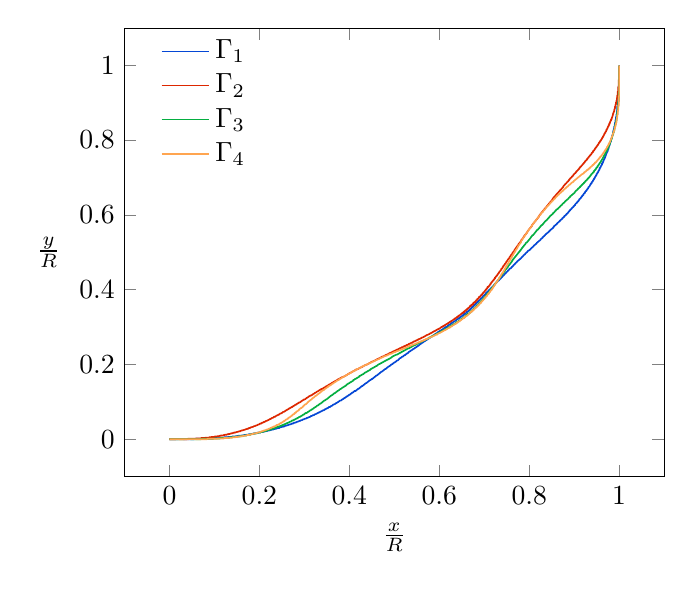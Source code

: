 \begin{tikzpicture}
\begin{axis}[xlabel={$\frac{x}{R}$}, ylabel={$\frac{y}{R}$}, ylabel style={rotate = -90}, legend style={at={(.25,1)}, draw=none}]
    \addplot[color={rgb,1:red,0.02;green,0.278;blue,0.835}, line width={.6pt}]
        coordinates {
            (0.0,2.568e-9)
            (0.002,6.929e-8)
            (0.004,3.2e-7)
            (0.006,8.75e-7)
            (0.008,1.853e-6)
            (0.01,3.373e-6)
            (0.011,5.552e-6)
            (0.013,8.503e-6)
            (0.015,1.234e-5)
            (0.017,1.717e-5)
            (0.019,2.312e-5)
            (0.021,3.028e-5)
            (0.023,3.877e-5)
            (0.025,4.869e-5)
            (0.027,6.015e-5)
            (0.029,7.325e-5)
            (0.031,8.809e-5)
            (0.032,0.0)
            (0.034,0.0)
            (0.036,0.0)
            (0.038,0.0)
            (0.04,0.0)
            (0.042,0.0)
            (0.044,0.0)
            (0.046,0.0)
            (0.048,0.0)
            (0.05,0.0)
            (0.052,0.0)
            (0.053,0.0)
            (0.055,0.0)
            (0.057,0.001)
            (0.059,0.001)
            (0.061,0.001)
            (0.063,0.001)
            (0.065,0.001)
            (0.067,0.001)
            (0.069,0.001)
            (0.071,0.001)
            (0.072,0.001)
            (0.074,0.001)
            (0.076,0.001)
            (0.078,0.001)
            (0.08,0.001)
            (0.082,0.001)
            (0.084,0.002)
            (0.086,0.002)
            (0.088,0.002)
            (0.09,0.002)
            (0.091,0.002)
            (0.093,0.002)
            (0.095,0.002)
            (0.097,0.002)
            (0.099,0.003)
            (0.101,0.003)
            (0.103,0.003)
            (0.105,0.003)
            (0.107,0.003)
            (0.108,0.003)
            (0.11,0.003)
            (0.112,0.004)
            (0.114,0.004)
            (0.116,0.004)
            (0.118,0.004)
            (0.12,0.004)
            (0.122,0.005)
            (0.124,0.005)
            (0.125,0.005)
            (0.127,0.005)
            (0.129,0.005)
            (0.131,0.006)
            (0.133,0.006)
            (0.135,0.006)
            (0.137,0.006)
            (0.138,0.006)
            (0.14,0.007)
            (0.142,0.007)
            (0.144,0.007)
            (0.146,0.007)
            (0.148,0.008)
            (0.15,0.008)
            (0.151,0.008)
            (0.153,0.009)
            (0.155,0.009)
            (0.157,0.009)
            (0.159,0.009)
            (0.161,0.01)
            (0.162,0.01)
            (0.164,0.01)
            (0.166,0.011)
            (0.168,0.011)
            (0.17,0.011)
            (0.172,0.012)
            (0.173,0.012)
            (0.175,0.012)
            (0.177,0.013)
            (0.179,0.013)
            (0.18,0.013)
            (0.182,0.014)
            (0.184,0.014)
            (0.186,0.015)
            (0.188,0.015)
            (0.189,0.015)
            (0.191,0.016)
            (0.193,0.016)
            (0.195,0.017)
            (0.196,0.017)
            (0.198,0.017)
            (0.2,0.018)
            (0.202,0.018)
            (0.203,0.019)
            (0.205,0.019)
            (0.207,0.02)
            (0.209,0.02)
            (0.21,0.02)
            (0.212,0.021)
            (0.214,0.021)
            (0.215,0.022)
            (0.217,0.022)
            (0.219,0.023)
            (0.221,0.023)
            (0.222,0.024)
            (0.224,0.024)
            (0.226,0.025)
            (0.227,0.025)
            (0.229,0.026)
            (0.231,0.026)
            (0.232,0.027)
            (0.234,0.027)
            (0.236,0.028)
            (0.237,0.028)
            (0.239,0.029)
            (0.24,0.029)
            (0.242,0.03)
            (0.244,0.03)
            (0.245,0.031)
            (0.247,0.032)
            (0.248,0.032)
            (0.25,0.033)
            (0.252,0.033)
            (0.253,0.034)
            (0.255,0.034)
            (0.256,0.035)
            (0.258,0.036)
            (0.259,0.036)
            (0.261,0.037)
            (0.263,0.037)
            (0.264,0.038)
            (0.266,0.039)
            (0.267,0.039)
            (0.269,0.04)
            (0.27,0.04)
            (0.272,0.041)
            (0.273,0.042)
            (0.275,0.042)
            (0.276,0.043)
            (0.278,0.044)
            (0.279,0.044)
            (0.281,0.045)
            (0.282,0.045)
            (0.283,0.046)
            (0.285,0.047)
            (0.286,0.047)
            (0.288,0.048)
            (0.289,0.049)
            (0.291,0.049)
            (0.292,0.05)
            (0.293,0.051)
            (0.295,0.051)
            (0.296,0.052)
            (0.298,0.053)
            (0.299,0.053)
            (0.3,0.054)
            (0.302,0.055)
            (0.303,0.055)
            (0.305,0.056)
            (0.306,0.057)
            (0.307,0.057)
            (0.309,0.058)
            (0.31,0.059)
            (0.311,0.059)
            (0.313,0.06)
            (0.314,0.061)
            (0.315,0.062)
            (0.316,0.062)
            (0.318,0.063)
            (0.319,0.064)
            (0.32,0.064)
            (0.322,0.065)
            (0.323,0.066)
            (0.324,0.067)
            (0.325,0.067)
            (0.327,0.068)
            (0.328,0.069)
            (0.329,0.069)
            (0.33,0.07)
            (0.332,0.071)
            (0.333,0.072)
            (0.334,0.072)
            (0.335,0.073)
            (0.337,0.074)
            (0.338,0.075)
            (0.339,0.075)
            (0.34,0.076)
            (0.341,0.077)
            (0.343,0.077)
            (0.344,0.078)
            (0.345,0.079)
            (0.346,0.08)
            (0.347,0.08)
            (0.348,0.081)
            (0.35,0.082)
            (0.351,0.083)
            (0.352,0.083)
            (0.353,0.084)
            (0.354,0.085)
            (0.355,0.086)
            (0.357,0.086)
            (0.358,0.087)
            (0.359,0.088)
            (0.36,0.089)
            (0.361,0.089)
            (0.362,0.09)
            (0.363,0.091)
            (0.364,0.092)
            (0.365,0.093)
            (0.367,0.093)
            (0.368,0.094)
            (0.369,0.095)
            (0.37,0.096)
            (0.371,0.096)
            (0.372,0.097)
            (0.373,0.098)
            (0.374,0.099)
            (0.375,0.099)
            (0.376,0.1)
            (0.377,0.101)
            (0.378,0.102)
            (0.379,0.103)
            (0.381,0.103)
            (0.382,0.104)
            (0.383,0.105)
            (0.384,0.106)
            (0.385,0.107)
            (0.386,0.107)
            (0.387,0.108)
            (0.388,0.109)
            (0.389,0.11)
            (0.39,0.111)
            (0.391,0.111)
            (0.392,0.112)
            (0.393,0.113)
            (0.394,0.114)
            (0.395,0.115)
            (0.396,0.115)
            (0.397,0.116)
            (0.398,0.117)
            (0.399,0.118)
            (0.4,0.119)
            (0.401,0.119)
            (0.402,0.12)
            (0.403,0.121)
            (0.404,0.122)
            (0.405,0.123)
            (0.406,0.124)
            (0.407,0.124)
            (0.408,0.125)
            (0.409,0.126)
            (0.41,0.127)
            (0.411,0.128)
            (0.412,0.129)
            (0.414,0.129)
            (0.415,0.13)
            (0.416,0.131)
            (0.417,0.132)
            (0.418,0.133)
            (0.419,0.134)
            (0.42,0.135)
            (0.421,0.135)
            (0.422,0.136)
            (0.423,0.137)
            (0.424,0.138)
            (0.425,0.139)
            (0.426,0.14)
            (0.427,0.141)
            (0.428,0.142)
            (0.429,0.142)
            (0.43,0.143)
            (0.431,0.144)
            (0.432,0.145)
            (0.433,0.146)
            (0.434,0.147)
            (0.435,0.148)
            (0.436,0.149)
            (0.437,0.15)
            (0.438,0.15)
            (0.439,0.151)
            (0.44,0.152)
            (0.441,0.153)
            (0.442,0.154)
            (0.443,0.155)
            (0.444,0.156)
            (0.445,0.157)
            (0.447,0.158)
            (0.448,0.159)
            (0.449,0.16)
            (0.45,0.161)
            (0.451,0.161)
            (0.452,0.162)
            (0.453,0.163)
            (0.454,0.164)
            (0.455,0.165)
            (0.456,0.166)
            (0.457,0.167)
            (0.458,0.168)
            (0.459,0.169)
            (0.46,0.17)
            (0.462,0.171)
            (0.463,0.172)
            (0.464,0.173)
            (0.465,0.174)
            (0.466,0.175)
            (0.467,0.176)
            (0.468,0.177)
            (0.469,0.178)
            (0.47,0.179)
            (0.471,0.18)
            (0.473,0.181)
            (0.474,0.182)
            (0.475,0.183)
            (0.476,0.184)
            (0.477,0.185)
            (0.478,0.186)
            (0.479,0.187)
            (0.481,0.188)
            (0.482,0.189)
            (0.483,0.19)
            (0.484,0.191)
            (0.485,0.192)
            (0.486,0.193)
            (0.487,0.194)
            (0.489,0.195)
            (0.49,0.196)
            (0.491,0.197)
            (0.492,0.198)
            (0.493,0.199)
            (0.494,0.2)
            (0.496,0.201)
            (0.497,0.202)
            (0.498,0.203)
            (0.499,0.204)
            (0.5,0.205)
            (0.502,0.206)
            (0.503,0.207)
            (0.504,0.208)
            (0.505,0.209)
            (0.506,0.21)
            (0.508,0.211)
            (0.509,0.212)
            (0.51,0.213)
            (0.511,0.215)
            (0.512,0.216)
            (0.514,0.217)
            (0.515,0.218)
            (0.516,0.219)
            (0.517,0.22)
            (0.519,0.221)
            (0.52,0.222)
            (0.521,0.223)
            (0.522,0.224)
            (0.524,0.225)
            (0.525,0.226)
            (0.526,0.227)
            (0.527,0.228)
            (0.528,0.229)
            (0.53,0.23)
            (0.531,0.231)
            (0.532,0.233)
            (0.534,0.234)
            (0.535,0.235)
            (0.536,0.236)
            (0.537,0.237)
            (0.539,0.238)
            (0.54,0.239)
            (0.541,0.24)
            (0.542,0.241)
            (0.544,0.242)
            (0.545,0.243)
            (0.546,0.244)
            (0.547,0.245)
            (0.549,0.246)
            (0.55,0.247)
            (0.551,0.248)
            (0.552,0.249)
            (0.554,0.25)
            (0.555,0.251)
            (0.556,0.253)
            (0.558,0.254)
            (0.559,0.255)
            (0.56,0.256)
            (0.561,0.257)
            (0.563,0.258)
            (0.564,0.259)
            (0.565,0.26)
            (0.566,0.261)
            (0.568,0.262)
            (0.569,0.263)
            (0.57,0.264)
            (0.571,0.265)
            (0.573,0.266)
            (0.574,0.267)
            (0.575,0.268)
            (0.576,0.269)
            (0.578,0.27)
            (0.579,0.271)
            (0.58,0.272)
            (0.581,0.273)
            (0.583,0.274)
            (0.584,0.275)
            (0.585,0.276)
            (0.586,0.277)
            (0.588,0.278)
            (0.589,0.279)
            (0.59,0.28)
            (0.591,0.281)
            (0.592,0.282)
            (0.594,0.283)
            (0.595,0.284)
            (0.596,0.285)
            (0.597,0.286)
            (0.598,0.287)
            (0.6,0.288)
            (0.601,0.289)
            (0.602,0.29)
            (0.603,0.29)
            (0.604,0.291)
            (0.605,0.292)
            (0.607,0.293)
            (0.608,0.294)
            (0.609,0.295)
            (0.61,0.296)
            (0.611,0.297)
            (0.612,0.298)
            (0.613,0.299)
            (0.615,0.3)
            (0.616,0.3)
            (0.617,0.301)
            (0.618,0.302)
            (0.619,0.303)
            (0.62,0.304)
            (0.621,0.305)
            (0.622,0.306)
            (0.623,0.306)
            (0.624,0.307)
            (0.625,0.308)
            (0.626,0.309)
            (0.627,0.31)
            (0.628,0.311)
            (0.629,0.311)
            (0.63,0.312)
            (0.631,0.313)
            (0.632,0.314)
            (0.633,0.315)
            (0.634,0.315)
            (0.635,0.316)
            (0.636,0.317)
            (0.637,0.318)
            (0.638,0.318)
            (0.638,0.319)
            (0.639,0.32)
            (0.64,0.321)
            (0.641,0.321)
            (0.642,0.322)
            (0.643,0.323)
            (0.644,0.323)
            (0.644,0.324)
            (0.645,0.325)
            (0.646,0.325)
            (0.647,0.326)
            (0.647,0.327)
            (0.648,0.327)
            (0.649,0.328)
            (0.65,0.329)
            (0.65,0.329)
            (0.651,0.33)
            (0.652,0.33)
            (0.652,0.331)
            (0.653,0.331)
            (0.653,0.332)
            (0.654,0.333)
            (0.655,0.333)
            (0.655,0.334)
            (0.656,0.334)
            (0.656,0.335)
            (0.657,0.335)
            (0.657,0.336)
            (0.658,0.336)
            (0.658,0.336)
            (0.659,0.337)
            (0.659,0.337)
            (0.66,0.338)
            (0.661,0.34)
            (0.662,0.34)
            (0.663,0.341)
            (0.663,0.341)
            (0.664,0.342)
            (0.664,0.342)
            (0.665,0.343)
            (0.665,0.343)
            (0.666,0.344)
            (0.666,0.344)
            (0.667,0.345)
            (0.667,0.346)
            (0.668,0.346)
            (0.668,0.347)
            (0.669,0.347)
            (0.669,0.348)
            (0.67,0.349)
            (0.671,0.349)
            (0.671,0.35)
            (0.672,0.351)
            (0.672,0.352)
            (0.673,0.352)
            (0.674,0.353)
            (0.674,0.354)
            (0.675,0.354)
            (0.676,0.355)
            (0.676,0.356)
            (0.677,0.357)
            (0.678,0.358)
            (0.678,0.359)
            (0.679,0.359)
            (0.68,0.36)
            (0.681,0.361)
            (0.681,0.362)
            (0.682,0.363)
            (0.683,0.364)
            (0.684,0.365)
            (0.684,0.366)
            (0.685,0.367)
            (0.686,0.367)
            (0.687,0.368)
            (0.687,0.369)
            (0.688,0.37)
            (0.689,0.371)
            (0.69,0.372)
            (0.691,0.373)
            (0.691,0.374)
            (0.692,0.375)
            (0.693,0.376)
            (0.694,0.377)
            (0.695,0.378)
            (0.696,0.38)
            (0.697,0.381)
            (0.697,0.382)
            (0.698,0.383)
            (0.699,0.384)
            (0.7,0.385)
            (0.701,0.386)
            (0.702,0.387)
            (0.703,0.388)
            (0.704,0.389)
            (0.704,0.391)
            (0.705,0.392)
            (0.706,0.393)
            (0.707,0.394)
            (0.708,0.395)
            (0.709,0.396)
            (0.71,0.397)
            (0.711,0.399)
            (0.712,0.4)
            (0.713,0.401)
            (0.714,0.402)
            (0.715,0.403)
            (0.716,0.405)
            (0.717,0.406)
            (0.718,0.407)
            (0.719,0.408)
            (0.72,0.409)
            (0.721,0.411)
            (0.722,0.412)
            (0.723,0.413)
            (0.723,0.414)
            (0.724,0.415)
            (0.725,0.417)
            (0.726,0.418)
            (0.727,0.419)
            (0.728,0.42)
            (0.729,0.422)
            (0.73,0.423)
            (0.732,0.424)
            (0.733,0.425)
            (0.734,0.427)
            (0.735,0.428)
            (0.736,0.429)
            (0.737,0.43)
            (0.738,0.432)
            (0.739,0.433)
            (0.74,0.434)
            (0.741,0.436)
            (0.742,0.437)
            (0.743,0.438)
            (0.744,0.439)
            (0.745,0.441)
            (0.746,0.442)
            (0.747,0.443)
            (0.748,0.444)
            (0.749,0.446)
            (0.75,0.447)
            (0.751,0.448)
            (0.752,0.449)
            (0.753,0.451)
            (0.754,0.452)
            (0.755,0.453)
            (0.756,0.455)
            (0.757,0.456)
            (0.759,0.457)
            (0.76,0.458)
            (0.761,0.46)
            (0.762,0.461)
            (0.763,0.462)
            (0.764,0.463)
            (0.765,0.465)
            (0.766,0.466)
            (0.767,0.467)
            (0.768,0.468)
            (0.769,0.47)
            (0.77,0.471)
            (0.771,0.472)
            (0.772,0.473)
            (0.773,0.475)
            (0.774,0.476)
            (0.775,0.477)
            (0.776,0.478)
            (0.778,0.48)
            (0.779,0.481)
            (0.78,0.482)
            (0.781,0.483)
            (0.782,0.484)
            (0.783,0.486)
            (0.784,0.487)
            (0.785,0.488)
            (0.786,0.489)
            (0.787,0.491)
            (0.788,0.492)
            (0.789,0.493)
            (0.79,0.494)
            (0.791,0.495)
            (0.792,0.497)
            (0.793,0.498)
            (0.794,0.499)
            (0.795,0.5)
            (0.796,0.501)
            (0.797,0.503)
            (0.798,0.504)
            (0.8,0.505)
            (0.801,0.506)
            (0.802,0.507)
            (0.803,0.508)
            (0.804,0.51)
            (0.805,0.511)
            (0.806,0.512)
            (0.807,0.513)
            (0.808,0.514)
            (0.809,0.515)
            (0.81,0.517)
            (0.811,0.518)
            (0.812,0.519)
            (0.813,0.52)
            (0.814,0.521)
            (0.815,0.522)
            (0.816,0.523)
            (0.817,0.525)
            (0.818,0.526)
            (0.819,0.527)
            (0.82,0.528)
            (0.821,0.529)
            (0.822,0.53)
            (0.823,0.531)
            (0.824,0.532)
            (0.825,0.533)
            (0.826,0.535)
            (0.827,0.536)
            (0.828,0.537)
            (0.829,0.538)
            (0.83,0.539)
            (0.83,0.54)
            (0.831,0.541)
            (0.832,0.542)
            (0.833,0.543)
            (0.834,0.544)
            (0.835,0.545)
            (0.836,0.547)
            (0.837,0.548)
            (0.838,0.549)
            (0.839,0.55)
            (0.84,0.551)
            (0.841,0.552)
            (0.842,0.553)
            (0.843,0.554)
            (0.844,0.555)
            (0.845,0.556)
            (0.845,0.557)
            (0.846,0.558)
            (0.847,0.559)
            (0.848,0.56)
            (0.849,0.561)
            (0.85,0.562)
            (0.851,0.563)
            (0.852,0.564)
            (0.853,0.565)
            (0.854,0.567)
            (0.855,0.568)
            (0.855,0.569)
            (0.856,0.57)
            (0.857,0.571)
            (0.858,0.572)
            (0.859,0.573)
            (0.86,0.574)
            (0.861,0.575)
            (0.862,0.576)
            (0.862,0.577)
            (0.863,0.578)
            (0.864,0.579)
            (0.865,0.58)
            (0.866,0.581)
            (0.867,0.582)
            (0.868,0.583)
            (0.868,0.584)
            (0.869,0.585)
            (0.87,0.586)
            (0.871,0.587)
            (0.872,0.588)
            (0.873,0.589)
            (0.874,0.59)
            (0.874,0.591)
            (0.875,0.592)
            (0.876,0.593)
            (0.877,0.594)
            (0.878,0.595)
            (0.878,0.596)
            (0.879,0.597)
            (0.88,0.598)
            (0.881,0.599)
            (0.882,0.6)
            (0.883,0.601)
            (0.883,0.602)
            (0.884,0.603)
            (0.885,0.604)
            (0.886,0.605)
            (0.887,0.606)
            (0.887,0.607)
            (0.888,0.608)
            (0.889,0.61)
            (0.89,0.611)
            (0.891,0.612)
            (0.891,0.613)
            (0.892,0.614)
            (0.893,0.615)
            (0.894,0.616)
            (0.895,0.617)
            (0.895,0.618)
            (0.896,0.619)
            (0.897,0.62)
            (0.898,0.621)
            (0.899,0.622)
            (0.899,0.623)
            (0.9,0.624)
            (0.901,0.625)
            (0.902,0.626)
            (0.902,0.627)
            (0.903,0.629)
            (0.904,0.63)
            (0.905,0.631)
            (0.906,0.632)
            (0.906,0.633)
            (0.907,0.634)
            (0.908,0.635)
            (0.909,0.636)
            (0.909,0.637)
            (0.91,0.638)
            (0.911,0.64)
            (0.912,0.641)
            (0.912,0.642)
            (0.913,0.643)
            (0.914,0.644)
            (0.915,0.645)
            (0.915,0.646)
            (0.916,0.647)
            (0.917,0.649)
            (0.918,0.65)
            (0.918,0.651)
            (0.919,0.652)
            (0.92,0.653)
            (0.921,0.654)
            (0.921,0.656)
            (0.922,0.657)
            (0.923,0.658)
            (0.924,0.659)
            (0.924,0.66)
            (0.925,0.662)
            (0.926,0.663)
            (0.927,0.664)
            (0.927,0.665)
            (0.928,0.666)
            (0.929,0.668)
            (0.93,0.669)
            (0.93,0.67)
            (0.931,0.671)
            (0.932,0.673)
            (0.932,0.674)
            (0.933,0.675)
            (0.934,0.676)
            (0.935,0.678)
            (0.935,0.679)
            (0.936,0.68)
            (0.937,0.682)
            (0.937,0.683)
            (0.938,0.684)
            (0.939,0.685)
            (0.939,0.687)
            (0.94,0.688)
            (0.941,0.689)
            (0.942,0.691)
            (0.942,0.692)
            (0.943,0.693)
            (0.944,0.695)
            (0.944,0.696)
            (0.945,0.698)
            (0.946,0.699)
            (0.946,0.7)
            (0.947,0.702)
            (0.948,0.703)
            (0.948,0.704)
            (0.949,0.706)
            (0.95,0.707)
            (0.95,0.709)
            (0.951,0.71)
            (0.952,0.712)
            (0.952,0.713)
            (0.953,0.714)
            (0.954,0.716)
            (0.954,0.717)
            (0.955,0.719)
            (0.956,0.72)
            (0.956,0.722)
            (0.957,0.723)
            (0.957,0.725)
            (0.958,0.726)
            (0.959,0.728)
            (0.959,0.729)
            (0.96,0.731)
            (0.961,0.732)
            (0.961,0.734)
            (0.962,0.735)
            (0.962,0.737)
            (0.963,0.738)
            (0.964,0.74)
            (0.964,0.741)
            (0.965,0.743)
            (0.965,0.744)
            (0.966,0.746)
            (0.966,0.748)
            (0.967,0.749)
            (0.968,0.751)
            (0.968,0.752)
            (0.969,0.754)
            (0.969,0.756)
            (0.97,0.757)
            (0.97,0.759)
            (0.971,0.76)
            (0.971,0.762)
            (0.972,0.764)
            (0.972,0.765)
            (0.973,0.767)
            (0.974,0.769)
            (0.974,0.77)
            (0.975,0.772)
            (0.975,0.774)
            (0.976,0.775)
            (0.976,0.777)
            (0.977,0.779)
            (0.977,0.78)
            (0.977,0.782)
            (0.978,0.784)
            (0.978,0.785)
            (0.979,0.787)
            (0.979,0.789)
            (0.98,0.791)
            (0.98,0.792)
            (0.981,0.794)
            (0.981,0.796)
            (0.982,0.797)
            (0.982,0.799)
            (0.982,0.801)
            (0.983,0.803)
            (0.983,0.804)
            (0.984,0.806)
            (0.984,0.808)
            (0.984,0.81)
            (0.985,0.811)
            (0.985,0.813)
            (0.986,0.815)
            (0.986,0.817)
            (0.986,0.819)
            (0.987,0.82)
            (0.987,0.822)
            (0.987,0.824)
            (0.988,0.826)
            (0.988,0.828)
            (0.988,0.829)
            (0.989,0.831)
            (0.989,0.833)
            (0.989,0.835)
            (0.99,0.837)
            (0.99,0.838)
            (0.99,0.84)
            (0.991,0.842)
            (0.991,0.844)
            (0.991,0.846)
            (0.992,0.848)
            (0.992,0.849)
            (0.992,0.851)
            (0.992,0.853)
            (0.993,0.855)
            (0.993,0.857)
            (0.993,0.859)
            (0.993,0.861)
            (0.994,0.862)
            (0.994,0.864)
            (0.994,0.866)
            (0.994,0.868)
            (0.995,0.87)
            (0.995,0.872)
            (0.995,0.874)
            (0.995,0.876)
            (0.995,0.877)
            (0.996,0.879)
            (0.996,0.881)
            (0.996,0.883)
            (0.996,0.885)
            (0.996,0.887)
            (0.996,0.889)
            (0.997,0.891)
            (0.997,0.892)
            (0.997,0.894)
            (0.997,0.896)
            (0.997,0.898)
            (0.997,0.9)
            (0.998,0.902)
            (0.998,0.904)
            (0.998,0.906)
            (0.998,0.908)
            (0.998,0.909)
            (0.998,0.911)
            (0.998,0.913)
            (0.998,0.915)
            (0.998,0.917)
            (0.999,0.919)
            (0.999,0.921)
            (0.999,0.923)
            (0.999,0.925)
            (0.999,0.927)
            (0.999,0.928)
            (0.999,0.93)
            (0.999,0.932)
            (0.999,0.934)
            (0.999,0.936)
            (0.999,0.938)
            (0.999,0.94)
            (0.999,0.942)
            (0.999,0.944)
            (1.0,0.946)
            (1.0,0.948)
            (1.0,0.949)
            (1.0,0.951)
            (1.0,0.953)
            (1.0,0.955)
            (1.0,0.957)
            (1.0,0.959)
            (1.0,0.961)
            (1.0,0.963)
            (1.0,0.965)
            (1.0,0.967)
            (1.0,0.969)
            (1.0,0.97)
            (1.0,0.972)
            (1.0,0.974)
            (1.0,0.976)
            (1.0,0.978)
            (1.0,0.98)
            (1.0,0.982)
            (1.0,0.984)
            (1.0,0.986)
            (1.0,0.988)
            (1.0,0.99)
            (1.0,0.991)
            (1.0,0.993)
            (1.0,0.995)
            (1.0,0.997)
            (1.0,0.999)
        }
        ;
    \addlegendentry {$\Gamma_{1}$ }
    \addplot[color={rgb,1:red,0.867;green,0.153;blue,0.0}, line width={.6pt}]
        coordinates {
            (0.0,7.058e-9)
            (0.002,1.895e-7)
            (0.004,8.713e-7)
            (0.006,2.376e-6)
            (0.007,5.02e-6)
            (0.009,9.11e-6)
            (0.011,1.495e-5)
            (0.013,2.282e-5)
            (0.015,3.302e-5)
            (0.017,4.583e-5)
            (0.019,6.15e-5)
            (0.02,8.031e-5)
            (0.022,0.0)
            (0.024,0.0)
            (0.026,0.0)
            (0.028,0.0)
            (0.03,0.0)
            (0.032,0.0)
            (0.034,0.0)
            (0.035,0.0)
            (0.037,0.0)
            (0.039,0.0)
            (0.041,0.001)
            (0.043,0.001)
            (0.045,0.001)
            (0.047,0.001)
            (0.048,0.001)
            (0.05,0.001)
            (0.052,0.001)
            (0.054,0.001)
            (0.056,0.001)
            (0.058,0.001)
            (0.06,0.002)
            (0.061,0.002)
            (0.063,0.002)
            (0.065,0.002)
            (0.067,0.002)
            (0.069,0.002)
            (0.071,0.003)
            (0.072,0.003)
            (0.074,0.003)
            (0.076,0.003)
            (0.078,0.003)
            (0.08,0.004)
            (0.082,0.004)
            (0.083,0.004)
            (0.085,0.004)
            (0.087,0.004)
            (0.089,0.005)
            (0.091,0.005)
            (0.092,0.005)
            (0.094,0.006)
            (0.096,0.006)
            (0.098,0.006)
            (0.1,0.006)
            (0.101,0.007)
            (0.103,0.007)
            (0.105,0.007)
            (0.107,0.008)
            (0.108,0.008)
            (0.11,0.008)
            (0.112,0.009)
            (0.114,0.009)
            (0.115,0.01)
            (0.117,0.01)
            (0.119,0.01)
            (0.121,0.011)
            (0.122,0.011)
            (0.124,0.012)
            (0.126,0.012)
            (0.127,0.012)
            (0.129,0.013)
            (0.131,0.013)
            (0.132,0.014)
            (0.134,0.014)
            (0.136,0.015)
            (0.137,0.015)
            (0.139,0.016)
            (0.141,0.016)
            (0.142,0.017)
            (0.144,0.017)
            (0.145,0.018)
            (0.147,0.018)
            (0.149,0.019)
            (0.15,0.019)
            (0.152,0.02)
            (0.153,0.02)
            (0.155,0.021)
            (0.157,0.021)
            (0.158,0.022)
            (0.16,0.023)
            (0.161,0.023)
            (0.163,0.024)
            (0.164,0.024)
            (0.166,0.025)
            (0.167,0.025)
            (0.169,0.026)
            (0.17,0.027)
            (0.172,0.027)
            (0.173,0.028)
            (0.175,0.028)
            (0.176,0.029)
            (0.177,0.03)
            (0.179,0.03)
            (0.18,0.031)
            (0.182,0.032)
            (0.183,0.032)
            (0.185,0.033)
            (0.186,0.033)
            (0.187,0.034)
            (0.189,0.035)
            (0.19,0.035)
            (0.192,0.036)
            (0.193,0.037)
            (0.194,0.037)
            (0.196,0.038)
            (0.197,0.039)
            (0.198,0.039)
            (0.2,0.04)
            (0.201,0.041)
            (0.202,0.042)
            (0.204,0.042)
            (0.205,0.043)
            (0.206,0.044)
            (0.207,0.044)
            (0.209,0.045)
            (0.21,0.046)
            (0.211,0.046)
            (0.213,0.047)
            (0.214,0.048)
            (0.215,0.049)
            (0.216,0.049)
            (0.218,0.05)
            (0.219,0.051)
            (0.22,0.051)
            (0.221,0.052)
            (0.223,0.053)
            (0.224,0.054)
            (0.225,0.054)
            (0.226,0.055)
            (0.227,0.056)
            (0.229,0.057)
            (0.23,0.057)
            (0.231,0.058)
            (0.232,0.059)
            (0.233,0.06)
            (0.235,0.06)
            (0.236,0.061)
            (0.237,0.062)
            (0.238,0.063)
            (0.239,0.063)
            (0.24,0.064)
            (0.242,0.065)
            (0.243,0.066)
            (0.244,0.066)
            (0.245,0.067)
            (0.246,0.068)
            (0.247,0.069)
            (0.249,0.069)
            (0.25,0.07)
            (0.251,0.071)
            (0.252,0.072)
            (0.253,0.073)
            (0.254,0.073)
            (0.256,0.074)
            (0.257,0.075)
            (0.258,0.076)
            (0.259,0.077)
            (0.26,0.077)
            (0.261,0.078)
            (0.262,0.079)
            (0.264,0.08)
            (0.265,0.081)
            (0.266,0.082)
            (0.267,0.082)
            (0.268,0.083)
            (0.269,0.084)
            (0.271,0.085)
            (0.272,0.086)
            (0.273,0.086)
            (0.274,0.087)
            (0.275,0.088)
            (0.276,0.089)
            (0.278,0.09)
            (0.279,0.091)
            (0.28,0.092)
            (0.281,0.092)
            (0.282,0.093)
            (0.283,0.094)
            (0.285,0.095)
            (0.286,0.096)
            (0.287,0.097)
            (0.288,0.098)
            (0.289,0.098)
            (0.291,0.099)
            (0.292,0.1)
            (0.293,0.101)
            (0.294,0.102)
            (0.295,0.103)
            (0.297,0.104)
            (0.298,0.105)
            (0.299,0.106)
            (0.3,0.106)
            (0.302,0.107)
            (0.303,0.108)
            (0.304,0.109)
            (0.305,0.11)
            (0.306,0.111)
            (0.308,0.112)
            (0.309,0.113)
            (0.31,0.114)
            (0.311,0.115)
            (0.313,0.116)
            (0.314,0.117)
            (0.315,0.117)
            (0.317,0.118)
            (0.318,0.119)
            (0.319,0.12)
            (0.32,0.121)
            (0.322,0.122)
            (0.323,0.123)
            (0.324,0.124)
            (0.326,0.125)
            (0.327,0.126)
            (0.328,0.127)
            (0.33,0.128)
            (0.331,0.129)
            (0.332,0.13)
            (0.334,0.131)
            (0.335,0.132)
            (0.336,0.133)
            (0.338,0.134)
            (0.339,0.134)
            (0.34,0.135)
            (0.342,0.136)
            (0.343,0.137)
            (0.344,0.138)
            (0.346,0.139)
            (0.347,0.14)
            (0.348,0.141)
            (0.35,0.142)
            (0.351,0.143)
            (0.353,0.144)
            (0.354,0.145)
            (0.355,0.146)
            (0.357,0.147)
            (0.358,0.148)
            (0.36,0.149)
            (0.361,0.15)
            (0.362,0.151)
            (0.364,0.152)
            (0.365,0.153)
            (0.367,0.154)
            (0.368,0.155)
            (0.37,0.156)
            (0.371,0.157)
            (0.373,0.158)
            (0.374,0.159)
            (0.375,0.16)
            (0.377,0.161)
            (0.378,0.162)
            (0.38,0.163)
            (0.381,0.164)
            (0.383,0.165)
            (0.384,0.166)
            (0.386,0.166)
            (0.387,0.167)
            (0.389,0.168)
            (0.39,0.169)
            (0.392,0.17)
            (0.393,0.171)
            (0.395,0.172)
            (0.396,0.173)
            (0.397,0.174)
            (0.399,0.175)
            (0.4,0.176)
            (0.402,0.177)
            (0.403,0.178)
            (0.405,0.179)
            (0.406,0.18)
            (0.408,0.181)
            (0.409,0.182)
            (0.411,0.183)
            (0.412,0.184)
            (0.414,0.185)
            (0.415,0.186)
            (0.417,0.187)
            (0.418,0.187)
            (0.42,0.188)
            (0.421,0.189)
            (0.423,0.19)
            (0.424,0.191)
            (0.426,0.192)
            (0.428,0.193)
            (0.429,0.194)
            (0.431,0.195)
            (0.432,0.196)
            (0.434,0.197)
            (0.435,0.198)
            (0.437,0.199)
            (0.438,0.199)
            (0.44,0.2)
            (0.441,0.201)
            (0.443,0.202)
            (0.444,0.203)
            (0.446,0.204)
            (0.447,0.205)
            (0.449,0.206)
            (0.45,0.207)
            (0.452,0.208)
            (0.453,0.208)
            (0.455,0.209)
            (0.456,0.21)
            (0.458,0.211)
            (0.459,0.212)
            (0.461,0.213)
            (0.462,0.214)
            (0.464,0.215)
            (0.465,0.215)
            (0.466,0.216)
            (0.468,0.217)
            (0.469,0.218)
            (0.471,0.219)
            (0.472,0.22)
            (0.474,0.221)
            (0.475,0.221)
            (0.477,0.222)
            (0.478,0.223)
            (0.48,0.224)
            (0.481,0.225)
            (0.483,0.226)
            (0.484,0.226)
            (0.485,0.227)
            (0.487,0.228)
            (0.488,0.229)
            (0.49,0.23)
            (0.491,0.231)
            (0.493,0.231)
            (0.494,0.232)
            (0.495,0.233)
            (0.497,0.234)
            (0.498,0.235)
            (0.5,0.235)
            (0.501,0.236)
            (0.502,0.237)
            (0.504,0.238)
            (0.505,0.239)
            (0.507,0.239)
            (0.508,0.24)
            (0.509,0.241)
            (0.511,0.242)
            (0.512,0.243)
            (0.513,0.243)
            (0.515,0.244)
            (0.516,0.245)
            (0.517,0.246)
            (0.519,0.246)
            (0.52,0.247)
            (0.521,0.248)
            (0.523,0.249)
            (0.524,0.249)
            (0.525,0.25)
            (0.527,0.251)
            (0.528,0.252)
            (0.529,0.252)
            (0.531,0.253)
            (0.532,0.254)
            (0.533,0.255)
            (0.534,0.255)
            (0.536,0.256)
            (0.537,0.257)
            (0.538,0.258)
            (0.54,0.258)
            (0.541,0.259)
            (0.542,0.26)
            (0.543,0.261)
            (0.544,0.261)
            (0.546,0.262)
            (0.547,0.263)
            (0.548,0.263)
            (0.549,0.264)
            (0.551,0.265)
            (0.552,0.266)
            (0.553,0.266)
            (0.554,0.267)
            (0.555,0.268)
            (0.556,0.268)
            (0.558,0.269)
            (0.559,0.27)
            (0.56,0.27)
            (0.561,0.271)
            (0.562,0.272)
            (0.563,0.272)
            (0.565,0.273)
            (0.566,0.274)
            (0.567,0.275)
            (0.568,0.275)
            (0.569,0.276)
            (0.57,0.277)
            (0.571,0.277)
            (0.572,0.278)
            (0.573,0.279)
            (0.574,0.279)
            (0.576,0.28)
            (0.577,0.281)
            (0.578,0.281)
            (0.579,0.282)
            (0.58,0.283)
            (0.581,0.283)
            (0.582,0.284)
            (0.583,0.285)
            (0.584,0.285)
            (0.585,0.286)
            (0.586,0.287)
            (0.587,0.287)
            (0.588,0.288)
            (0.589,0.289)
            (0.59,0.289)
            (0.591,0.29)
            (0.592,0.291)
            (0.593,0.291)
            (0.594,0.292)
            (0.595,0.293)
            (0.596,0.293)
            (0.597,0.294)
            (0.598,0.294)
            (0.599,0.295)
            (0.6,0.296)
            (0.601,0.296)
            (0.602,0.297)
            (0.603,0.298)
            (0.603,0.298)
            (0.604,0.299)
            (0.605,0.3)
            (0.606,0.3)
            (0.607,0.301)
            (0.608,0.302)
            (0.609,0.302)
            (0.61,0.303)
            (0.611,0.303)
            (0.612,0.304)
            (0.612,0.305)
            (0.613,0.305)
            (0.614,0.306)
            (0.615,0.307)
            (0.616,0.307)
            (0.617,0.308)
            (0.618,0.309)
            (0.618,0.309)
            (0.619,0.31)
            (0.62,0.31)
            (0.621,0.311)
            (0.622,0.312)
            (0.623,0.312)
            (0.623,0.313)
            (0.624,0.314)
            (0.625,0.314)
            (0.626,0.315)
            (0.627,0.316)
            (0.627,0.316)
            (0.628,0.317)
            (0.629,0.317)
            (0.63,0.318)
            (0.631,0.319)
            (0.631,0.319)
            (0.632,0.32)
            (0.633,0.321)
            (0.634,0.321)
            (0.634,0.322)
            (0.635,0.323)
            (0.636,0.323)
            (0.637,0.324)
            (0.637,0.324)
            (0.638,0.325)
            (0.639,0.326)
            (0.64,0.326)
            (0.64,0.327)
            (0.641,0.328)
            (0.642,0.328)
            (0.643,0.329)
            (0.643,0.33)
            (0.644,0.33)
            (0.645,0.331)
            (0.646,0.332)
            (0.646,0.332)
            (0.647,0.333)
            (0.648,0.334)
            (0.648,0.334)
            (0.649,0.335)
            (0.65,0.336)
            (0.65,0.336)
            (0.651,0.337)
            (0.652,0.338)
            (0.653,0.338)
            (0.653,0.339)
            (0.654,0.34)
            (0.655,0.34)
            (0.655,0.341)
            (0.656,0.342)
            (0.657,0.342)
            (0.657,0.343)
            (0.658,0.344)
            (0.659,0.344)
            (0.659,0.345)
            (0.66,0.346)
            (0.661,0.346)
            (0.661,0.347)
            (0.662,0.348)
            (0.663,0.348)
            (0.663,0.349)
            (0.664,0.35)
            (0.665,0.351)
            (0.665,0.351)
            (0.666,0.352)
            (0.667,0.353)
            (0.667,0.353)
            (0.668,0.354)
            (0.669,0.355)
            (0.669,0.356)
            (0.67,0.356)
            (0.671,0.357)
            (0.671,0.358)
            (0.672,0.358)
            (0.673,0.359)
            (0.673,0.36)
            (0.674,0.361)
            (0.675,0.361)
            (0.675,0.362)
            (0.676,0.363)
            (0.676,0.364)
            (0.677,0.364)
            (0.678,0.365)
            (0.678,0.366)
            (0.679,0.367)
            (0.68,0.367)
            (0.68,0.368)
            (0.681,0.369)
            (0.682,0.37)
            (0.682,0.371)
            (0.683,0.371)
            (0.684,0.372)
            (0.684,0.373)
            (0.685,0.374)
            (0.685,0.375)
            (0.686,0.375)
            (0.687,0.376)
            (0.687,0.377)
            (0.688,0.378)
            (0.689,0.379)
            (0.689,0.38)
            (0.69,0.38)
            (0.69,0.381)
            (0.691,0.382)
            (0.692,0.383)
            (0.692,0.384)
            (0.693,0.385)
            (0.694,0.385)
            (0.694,0.386)
            (0.695,0.387)
            (0.696,0.388)
            (0.696,0.389)
            (0.697,0.39)
            (0.698,0.391)
            (0.698,0.392)
            (0.699,0.392)
            (0.699,0.393)
            (0.7,0.394)
            (0.701,0.395)
            (0.701,0.396)
            (0.702,0.397)
            (0.703,0.398)
            (0.703,0.399)
            (0.704,0.4)
            (0.705,0.401)
            (0.705,0.402)
            (0.706,0.403)
            (0.707,0.404)
            (0.707,0.405)
            (0.708,0.406)
            (0.708,0.407)
            (0.709,0.407)
            (0.71,0.408)
            (0.71,0.409)
            (0.711,0.41)
            (0.712,0.411)
            (0.712,0.412)
            (0.713,0.413)
            (0.714,0.414)
            (0.714,0.416)
            (0.715,0.417)
            (0.716,0.418)
            (0.716,0.419)
            (0.717,0.42)
            (0.718,0.421)
            (0.718,0.422)
            (0.719,0.423)
            (0.72,0.424)
            (0.72,0.425)
            (0.721,0.426)
            (0.722,0.427)
            (0.722,0.428)
            (0.723,0.429)
            (0.724,0.43)
            (0.724,0.432)
            (0.725,0.433)
            (0.726,0.434)
            (0.726,0.435)
            (0.727,0.436)
            (0.728,0.437)
            (0.729,0.438)
            (0.729,0.439)
            (0.73,0.441)
            (0.731,0.442)
            (0.731,0.443)
            (0.732,0.444)
            (0.733,0.445)
            (0.733,0.446)
            (0.734,0.448)
            (0.735,0.449)
            (0.736,0.45)
            (0.736,0.451)
            (0.737,0.452)
            (0.738,0.454)
            (0.738,0.455)
            (0.739,0.456)
            (0.74,0.457)
            (0.741,0.459)
            (0.741,0.46)
            (0.742,0.461)
            (0.743,0.462)
            (0.743,0.464)
            (0.744,0.465)
            (0.745,0.466)
            (0.746,0.467)
            (0.746,0.469)
            (0.747,0.47)
            (0.748,0.471)
            (0.749,0.473)
            (0.749,0.474)
            (0.75,0.475)
            (0.751,0.477)
            (0.752,0.478)
            (0.752,0.479)
            (0.753,0.481)
            (0.754,0.482)
            (0.755,0.483)
            (0.756,0.485)
            (0.756,0.486)
            (0.757,0.487)
            (0.758,0.489)
            (0.759,0.49)
            (0.759,0.491)
            (0.76,0.493)
            (0.761,0.494)
            (0.762,0.495)
            (0.763,0.497)
            (0.763,0.498)
            (0.764,0.5)
            (0.765,0.501)
            (0.766,0.502)
            (0.767,0.504)
            (0.767,0.505)
            (0.768,0.507)
            (0.769,0.508)
            (0.77,0.51)
            (0.771,0.511)
            (0.771,0.512)
            (0.772,0.514)
            (0.773,0.515)
            (0.774,0.517)
            (0.775,0.518)
            (0.776,0.52)
            (0.776,0.521)
            (0.777,0.523)
            (0.778,0.524)
            (0.779,0.525)
            (0.78,0.527)
            (0.781,0.528)
            (0.782,0.53)
            (0.782,0.531)
            (0.783,0.533)
            (0.784,0.534)
            (0.785,0.536)
            (0.786,0.537)
            (0.787,0.539)
            (0.788,0.54)
            (0.788,0.542)
            (0.789,0.543)
            (0.79,0.545)
            (0.791,0.546)
            (0.792,0.548)
            (0.793,0.549)
            (0.794,0.551)
            (0.795,0.552)
            (0.796,0.554)
            (0.796,0.555)
            (0.797,0.557)
            (0.798,0.558)
            (0.799,0.56)
            (0.8,0.561)
            (0.801,0.563)
            (0.802,0.564)
            (0.803,0.566)
            (0.804,0.567)
            (0.805,0.569)
            (0.806,0.57)
            (0.806,0.572)
            (0.807,0.573)
            (0.808,0.575)
            (0.809,0.576)
            (0.81,0.578)
            (0.811,0.579)
            (0.812,0.581)
            (0.813,0.582)
            (0.814,0.584)
            (0.815,0.585)
            (0.816,0.587)
            (0.817,0.588)
            (0.818,0.59)
            (0.819,0.591)
            (0.82,0.593)
            (0.821,0.594)
            (0.822,0.596)
            (0.822,0.597)
            (0.823,0.599)
            (0.824,0.6)
            (0.825,0.602)
            (0.826,0.603)
            (0.827,0.605)
            (0.828,0.606)
            (0.829,0.608)
            (0.83,0.609)
            (0.831,0.611)
            (0.832,0.612)
            (0.833,0.614)
            (0.834,0.615)
            (0.835,0.617)
            (0.836,0.618)
            (0.837,0.619)
            (0.838,0.621)
            (0.839,0.622)
            (0.84,0.624)
            (0.841,0.625)
            (0.842,0.627)
            (0.843,0.628)
            (0.844,0.63)
            (0.845,0.631)
            (0.846,0.633)
            (0.847,0.634)
            (0.848,0.635)
            (0.849,0.637)
            (0.85,0.638)
            (0.851,0.64)
            (0.852,0.641)
            (0.852,0.642)
            (0.853,0.644)
            (0.854,0.645)
            (0.855,0.647)
            (0.856,0.648)
            (0.857,0.649)
            (0.858,0.651)
            (0.859,0.652)
            (0.86,0.654)
            (0.861,0.655)
            (0.862,0.656)
            (0.863,0.658)
            (0.864,0.659)
            (0.865,0.66)
            (0.866,0.662)
            (0.867,0.663)
            (0.868,0.664)
            (0.869,0.666)
            (0.87,0.667)
            (0.871,0.668)
            (0.872,0.67)
            (0.873,0.671)
            (0.874,0.672)
            (0.875,0.674)
            (0.876,0.675)
            (0.876,0.676)
            (0.877,0.678)
            (0.878,0.679)
            (0.879,0.68)
            (0.88,0.682)
            (0.881,0.683)
            (0.882,0.684)
            (0.883,0.685)
            (0.884,0.687)
            (0.885,0.688)
            (0.886,0.689)
            (0.887,0.69)
            (0.888,0.692)
            (0.889,0.693)
            (0.889,0.694)
            (0.89,0.695)
            (0.891,0.697)
            (0.892,0.698)
            (0.893,0.699)
            (0.894,0.7)
            (0.895,0.702)
            (0.896,0.703)
            (0.897,0.704)
            (0.898,0.705)
            (0.898,0.706)
            (0.899,0.708)
            (0.9,0.709)
            (0.901,0.71)
            (0.902,0.711)
            (0.903,0.712)
            (0.904,0.714)
            (0.905,0.715)
            (0.905,0.716)
            (0.906,0.717)
            (0.907,0.718)
            (0.908,0.719)
            (0.909,0.721)
            (0.91,0.722)
            (0.911,0.723)
            (0.911,0.724)
            (0.912,0.725)
            (0.913,0.727)
            (0.914,0.728)
            (0.915,0.729)
            (0.916,0.73)
            (0.916,0.731)
            (0.917,0.732)
            (0.918,0.733)
            (0.919,0.735)
            (0.92,0.736)
            (0.921,0.737)
            (0.921,0.738)
            (0.922,0.739)
            (0.923,0.74)
            (0.924,0.742)
            (0.925,0.743)
            (0.925,0.744)
            (0.926,0.745)
            (0.927,0.746)
            (0.928,0.747)
            (0.929,0.748)
            (0.929,0.75)
            (0.93,0.751)
            (0.931,0.752)
            (0.932,0.753)
            (0.932,0.754)
            (0.933,0.755)
            (0.934,0.757)
            (0.935,0.758)
            (0.936,0.759)
            (0.936,0.76)
            (0.937,0.761)
            (0.938,0.762)
            (0.939,0.764)
            (0.939,0.765)
            (0.94,0.766)
            (0.941,0.767)
            (0.942,0.768)
            (0.942,0.77)
            (0.943,0.771)
            (0.944,0.772)
            (0.945,0.773)
            (0.945,0.774)
            (0.946,0.776)
            (0.947,0.777)
            (0.947,0.778)
            (0.948,0.779)
            (0.949,0.781)
            (0.95,0.782)
            (0.95,0.783)
            (0.951,0.784)
            (0.952,0.786)
            (0.953,0.787)
            (0.953,0.788)
            (0.954,0.789)
            (0.955,0.791)
            (0.955,0.792)
            (0.956,0.793)
            (0.957,0.794)
            (0.957,0.796)
            (0.958,0.797)
            (0.959,0.798)
            (0.96,0.8)
            (0.96,0.801)
            (0.961,0.802)
            (0.962,0.804)
            (0.962,0.805)
            (0.963,0.806)
            (0.964,0.808)
            (0.964,0.809)
            (0.965,0.811)
            (0.966,0.812)
            (0.966,0.813)
            (0.967,0.815)
            (0.967,0.816)
            (0.968,0.818)
            (0.969,0.819)
            (0.969,0.82)
            (0.97,0.822)
            (0.971,0.823)
            (0.971,0.825)
            (0.972,0.826)
            (0.972,0.828)
            (0.973,0.829)
            (0.974,0.831)
            (0.974,0.832)
            (0.975,0.834)
            (0.975,0.835)
            (0.976,0.837)
            (0.977,0.838)
            (0.977,0.84)
            (0.978,0.841)
            (0.978,0.843)
            (0.979,0.844)
            (0.979,0.846)
            (0.98,0.847)
            (0.98,0.849)
            (0.981,0.851)
            (0.982,0.852)
            (0.982,0.854)
            (0.983,0.855)
            (0.983,0.857)
            (0.984,0.859)
            (0.984,0.86)
            (0.985,0.862)
            (0.985,0.864)
            (0.986,0.865)
            (0.986,0.867)
            (0.986,0.869)
            (0.987,0.87)
            (0.987,0.872)
            (0.988,0.874)
            (0.988,0.875)
            (0.989,0.877)
            (0.989,0.879)
            (0.989,0.88)
            (0.99,0.882)
            (0.99,0.884)
            (0.991,0.886)
            (0.991,0.887)
            (0.991,0.889)
            (0.992,0.891)
            (0.992,0.893)
            (0.992,0.894)
            (0.993,0.896)
            (0.993,0.898)
            (0.993,0.9)
            (0.994,0.901)
            (0.994,0.903)
            (0.994,0.905)
            (0.995,0.907)
            (0.995,0.909)
            (0.995,0.91)
            (0.995,0.912)
            (0.996,0.914)
            (0.996,0.916)
            (0.996,0.918)
            (0.996,0.919)
            (0.997,0.921)
            (0.997,0.923)
            (0.997,0.925)
            (0.997,0.927)
            (0.997,0.929)
            (0.998,0.93)
            (0.998,0.932)
            (0.998,0.934)
            (0.998,0.936)
            (0.998,0.938)
            (0.998,0.94)
            (0.998,0.941)
            (0.999,0.943)
            (0.999,0.945)
            (0.999,0.947)
            (0.999,0.949)
            (0.999,0.951)
            (0.999,0.953)
            (0.999,0.954)
            (0.999,0.956)
            (0.999,0.958)
            (0.999,0.96)
            (1.0,0.962)
            (1.0,0.964)
            (1.0,0.966)
            (1.0,0.967)
            (1.0,0.969)
            (1.0,0.971)
            (1.0,0.973)
            (1.0,0.975)
            (1.0,0.977)
            (1.0,0.979)
            (1.0,0.98)
            (1.0,0.982)
            (1.0,0.984)
            (1.0,0.986)
            (1.0,0.988)
            (1.0,0.99)
            (1.0,0.992)
            (1.0,0.993)
            (1.0,0.995)
            (1.0,0.997)
            (1.0,0.999)
        }
        ;
    \addlegendentry {$\Gamma_{2}$ }
    \addplot[color={rgb,1:red,0.02;green,0.682;blue,0.255}, line width={.6pt}]
        coordinates {
            (0.0,2.843e-11)
            (0.002,1.653e-9)
            (0.004,1.189e-8)
            (0.006,4.471e-8)
            (0.008,1.208e-7)
            (0.009,2.672e-7)
            (0.011,5.171e-7)
            (0.013,9.095e-7)
            (0.015,1.489e-6)
            (0.017,2.307e-6)
            (0.019,3.418e-6)
            (0.021,4.883e-6)
            (0.023,6.767e-6)
            (0.025,9.138e-6)
            (0.027,1.207e-5)
            (0.028,1.565e-5)
            (0.03,1.995e-5)
            (0.032,2.506e-5)
            (0.034,3.107e-5)
            (0.036,3.808e-5)
            (0.038,4.617e-5)
            (0.04,5.545e-5)
            (0.042,6.603e-5)
            (0.044,7.8e-5)
            (0.046,9.147e-5)
            (0.047,0.0)
            (0.049,0.0)
            (0.051,0.0)
            (0.053,0.0)
            (0.055,0.0)
            (0.057,0.0)
            (0.059,0.0)
            (0.061,0.0)
            (0.063,0.0)
            (0.065,0.0)
            (0.066,0.0)
            (0.068,0.0)
            (0.07,0.0)
            (0.072,0.001)
            (0.074,0.001)
            (0.076,0.001)
            (0.078,0.001)
            (0.08,0.001)
            (0.082,0.001)
            (0.084,0.001)
            (0.085,0.001)
            (0.087,0.001)
            (0.089,0.001)
            (0.091,0.001)
            (0.093,0.001)
            (0.095,0.001)
            (0.097,0.001)
            (0.099,0.002)
            (0.101,0.002)
            (0.102,0.002)
            (0.104,0.002)
            (0.106,0.002)
            (0.108,0.002)
            (0.11,0.002)
            (0.112,0.002)
            (0.114,0.003)
            (0.116,0.003)
            (0.118,0.003)
            (0.119,0.003)
            (0.121,0.003)
            (0.123,0.003)
            (0.125,0.004)
            (0.127,0.004)
            (0.129,0.004)
            (0.131,0.004)
            (0.133,0.004)
            (0.134,0.005)
            (0.136,0.005)
            (0.138,0.005)
            (0.14,0.005)
            (0.142,0.006)
            (0.144,0.006)
            (0.145,0.006)
            (0.147,0.006)
            (0.149,0.007)
            (0.151,0.007)
            (0.153,0.007)
            (0.155,0.007)
            (0.156,0.008)
            (0.158,0.008)
            (0.16,0.008)
            (0.162,0.009)
            (0.164,0.009)
            (0.165,0.009)
            (0.167,0.01)
            (0.169,0.01)
            (0.171,0.01)
            (0.173,0.011)
            (0.174,0.011)
            (0.176,0.012)
            (0.178,0.012)
            (0.18,0.012)
            (0.181,0.013)
            (0.183,0.013)
            (0.185,0.014)
            (0.187,0.014)
            (0.188,0.015)
            (0.19,0.015)
            (0.192,0.015)
            (0.193,0.016)
            (0.195,0.016)
            (0.197,0.017)
            (0.198,0.017)
            (0.2,0.018)
            (0.202,0.018)
            (0.203,0.019)
            (0.205,0.019)
            (0.207,0.02)
            (0.208,0.02)
            (0.21,0.021)
            (0.212,0.021)
            (0.213,0.022)
            (0.215,0.022)
            (0.216,0.023)
            (0.218,0.024)
            (0.219,0.024)
            (0.221,0.025)
            (0.223,0.025)
            (0.224,0.026)
            (0.226,0.026)
            (0.227,0.027)
            (0.229,0.028)
            (0.23,0.028)
            (0.232,0.029)
            (0.233,0.029)
            (0.235,0.03)
            (0.236,0.031)
            (0.238,0.031)
            (0.239,0.032)
            (0.24,0.033)
            (0.242,0.033)
            (0.243,0.034)
            (0.245,0.034)
            (0.246,0.035)
            (0.248,0.036)
            (0.249,0.036)
            (0.25,0.037)
            (0.252,0.038)
            (0.253,0.038)
            (0.254,0.039)
            (0.256,0.04)
            (0.257,0.04)
            (0.258,0.041)
            (0.26,0.042)
            (0.261,0.043)
            (0.262,0.043)
            (0.264,0.044)
            (0.265,0.045)
            (0.266,0.045)
            (0.267,0.046)
            (0.269,0.047)
            (0.27,0.047)
            (0.271,0.048)
            (0.272,0.049)
            (0.273,0.05)
            (0.275,0.05)
            (0.276,0.051)
            (0.277,0.052)
            (0.278,0.052)
            (0.279,0.053)
            (0.281,0.054)
            (0.282,0.055)
            (0.283,0.055)
            (0.284,0.056)
            (0.285,0.057)
            (0.286,0.057)
            (0.287,0.058)
            (0.288,0.059)
            (0.29,0.06)
            (0.291,0.06)
            (0.292,0.061)
            (0.293,0.062)
            (0.294,0.063)
            (0.295,0.063)
            (0.296,0.064)
            (0.297,0.065)
            (0.298,0.066)
            (0.299,0.066)
            (0.3,0.067)
            (0.301,0.068)
            (0.302,0.069)
            (0.303,0.07)
            (0.305,0.07)
            (0.306,0.071)
            (0.307,0.072)
            (0.308,0.073)
            (0.309,0.073)
            (0.31,0.074)
            (0.311,0.075)
            (0.312,0.076)
            (0.313,0.077)
            (0.314,0.077)
            (0.315,0.078)
            (0.316,0.079)
            (0.317,0.08)
            (0.318,0.08)
            (0.319,0.081)
            (0.32,0.082)
            (0.321,0.083)
            (0.322,0.084)
            (0.323,0.085)
            (0.324,0.085)
            (0.325,0.086)
            (0.326,0.087)
            (0.327,0.088)
            (0.328,0.089)
            (0.329,0.09)
            (0.33,0.09)
            (0.331,0.091)
            (0.332,0.092)
            (0.333,0.093)
            (0.334,0.094)
            (0.335,0.095)
            (0.336,0.095)
            (0.337,0.096)
            (0.338,0.097)
            (0.339,0.098)
            (0.34,0.099)
            (0.341,0.1)
            (0.342,0.101)
            (0.343,0.102)
            (0.344,0.103)
            (0.345,0.103)
            (0.346,0.104)
            (0.347,0.105)
            (0.348,0.106)
            (0.35,0.107)
            (0.351,0.108)
            (0.352,0.109)
            (0.353,0.11)
            (0.354,0.111)
            (0.355,0.112)
            (0.356,0.113)
            (0.357,0.114)
            (0.358,0.115)
            (0.359,0.116)
            (0.36,0.117)
            (0.362,0.118)
            (0.363,0.119)
            (0.364,0.12)
            (0.365,0.121)
            (0.366,0.122)
            (0.367,0.123)
            (0.369,0.124)
            (0.37,0.125)
            (0.371,0.126)
            (0.372,0.127)
            (0.373,0.128)
            (0.374,0.129)
            (0.376,0.13)
            (0.377,0.131)
            (0.378,0.132)
            (0.379,0.133)
            (0.38,0.134)
            (0.382,0.135)
            (0.383,0.136)
            (0.384,0.137)
            (0.385,0.138)
            (0.387,0.139)
            (0.388,0.14)
            (0.389,0.141)
            (0.391,0.142)
            (0.392,0.143)
            (0.393,0.144)
            (0.394,0.146)
            (0.396,0.147)
            (0.397,0.148)
            (0.398,0.149)
            (0.4,0.15)
            (0.401,0.151)
            (0.402,0.152)
            (0.404,0.153)
            (0.405,0.154)
            (0.407,0.155)
            (0.408,0.156)
            (0.409,0.158)
            (0.411,0.159)
            (0.412,0.16)
            (0.413,0.161)
            (0.415,0.162)
            (0.416,0.163)
            (0.418,0.164)
            (0.419,0.165)
            (0.421,0.166)
            (0.422,0.168)
            (0.423,0.169)
            (0.425,0.17)
            (0.426,0.171)
            (0.428,0.172)
            (0.429,0.173)
            (0.431,0.174)
            (0.432,0.175)
            (0.434,0.177)
            (0.435,0.178)
            (0.437,0.179)
            (0.438,0.18)
            (0.44,0.181)
            (0.441,0.182)
            (0.443,0.183)
            (0.444,0.184)
            (0.446,0.185)
            (0.447,0.187)
            (0.449,0.188)
            (0.45,0.189)
            (0.452,0.19)
            (0.453,0.191)
            (0.455,0.192)
            (0.456,0.193)
            (0.458,0.194)
            (0.459,0.195)
            (0.461,0.196)
            (0.462,0.197)
            (0.464,0.199)
            (0.465,0.2)
            (0.467,0.201)
            (0.469,0.202)
            (0.47,0.203)
            (0.472,0.204)
            (0.473,0.205)
            (0.475,0.206)
            (0.476,0.207)
            (0.478,0.208)
            (0.479,0.209)
            (0.481,0.21)
            (0.482,0.211)
            (0.484,0.212)
            (0.486,0.213)
            (0.487,0.214)
            (0.489,0.215)
            (0.49,0.216)
            (0.492,0.217)
            (0.493,0.218)
            (0.495,0.22)
            (0.496,0.221)
            (0.498,0.222)
            (0.499,0.223)
            (0.501,0.224)
            (0.503,0.225)
            (0.504,0.226)
            (0.506,0.226)
            (0.507,0.227)
            (0.509,0.228)
            (0.51,0.229)
            (0.512,0.23)
            (0.513,0.231)
            (0.515,0.232)
            (0.516,0.233)
            (0.518,0.234)
            (0.519,0.235)
            (0.521,0.236)
            (0.522,0.237)
            (0.524,0.238)
            (0.525,0.239)
            (0.527,0.24)
            (0.528,0.241)
            (0.53,0.242)
            (0.531,0.243)
            (0.533,0.243)
            (0.534,0.244)
            (0.535,0.245)
            (0.537,0.246)
            (0.538,0.247)
            (0.54,0.248)
            (0.541,0.249)
            (0.543,0.25)
            (0.544,0.251)
            (0.545,0.251)
            (0.547,0.252)
            (0.548,0.253)
            (0.55,0.254)
            (0.551,0.255)
            (0.552,0.256)
            (0.554,0.256)
            (0.555,0.257)
            (0.556,0.258)
            (0.558,0.259)
            (0.559,0.26)
            (0.56,0.261)
            (0.562,0.261)
            (0.563,0.262)
            (0.564,0.263)
            (0.566,0.264)
            (0.567,0.265)
            (0.568,0.265)
            (0.57,0.266)
            (0.571,0.267)
            (0.572,0.268)
            (0.573,0.268)
            (0.575,0.269)
            (0.576,0.27)
            (0.577,0.271)
            (0.578,0.272)
            (0.579,0.272)
            (0.581,0.273)
            (0.582,0.274)
            (0.583,0.275)
            (0.584,0.275)
            (0.585,0.276)
            (0.587,0.277)
            (0.588,0.277)
            (0.589,0.278)
            (0.59,0.279)
            (0.591,0.28)
            (0.592,0.28)
            (0.593,0.281)
            (0.594,0.282)
            (0.596,0.282)
            (0.597,0.283)
            (0.598,0.284)
            (0.599,0.284)
            (0.6,0.285)
            (0.601,0.286)
            (0.602,0.286)
            (0.603,0.287)
            (0.604,0.288)
            (0.605,0.288)
            (0.606,0.289)
            (0.607,0.29)
            (0.608,0.29)
            (0.609,0.291)
            (0.61,0.292)
            (0.611,0.292)
            (0.612,0.293)
            (0.613,0.294)
            (0.614,0.294)
            (0.615,0.295)
            (0.616,0.296)
            (0.617,0.296)
            (0.618,0.297)
            (0.618,0.297)
            (0.619,0.298)
            (0.62,0.299)
            (0.621,0.299)
            (0.622,0.3)
            (0.623,0.3)
            (0.624,0.301)
            (0.625,0.302)
            (0.625,0.302)
            (0.626,0.303)
            (0.627,0.304)
            (0.628,0.304)
            (0.629,0.305)
            (0.63,0.305)
            (0.63,0.306)
            (0.631,0.306)
            (0.632,0.307)
            (0.633,0.308)
            (0.633,0.308)
            (0.634,0.309)
            (0.635,0.309)
            (0.636,0.31)
            (0.637,0.311)
            (0.637,0.311)
            (0.638,0.312)
            (0.639,0.312)
            (0.639,0.313)
            (0.64,0.313)
            (0.641,0.314)
            (0.642,0.315)
            (0.642,0.315)
            (0.643,0.316)
            (0.644,0.316)
            (0.644,0.317)
            (0.645,0.317)
            (0.646,0.318)
            (0.646,0.318)
            (0.647,0.319)
            (0.648,0.32)
            (0.648,0.32)
            (0.649,0.321)
            (0.65,0.321)
            (0.65,0.322)
            (0.651,0.322)
            (0.652,0.323)
            (0.652,0.323)
            (0.653,0.324)
            (0.654,0.325)
            (0.654,0.325)
            (0.655,0.326)
            (0.655,0.326)
            (0.656,0.327)
            (0.657,0.327)
            (0.657,0.328)
            (0.658,0.328)
            (0.659,0.329)
            (0.659,0.33)
            (0.66,0.33)
            (0.66,0.331)
            (0.661,0.331)
            (0.661,0.332)
            (0.662,0.332)
            (0.663,0.333)
            (0.663,0.334)
            (0.664,0.334)
            (0.664,0.335)
            (0.665,0.335)
            (0.666,0.336)
            (0.666,0.336)
            (0.667,0.337)
            (0.667,0.338)
            (0.668,0.338)
            (0.668,0.339)
            (0.669,0.339)
            (0.67,0.34)
            (0.67,0.341)
            (0.671,0.341)
            (0.671,0.342)
            (0.672,0.342)
            (0.672,0.343)
            (0.673,0.344)
            (0.673,0.344)
            (0.674,0.345)
            (0.675,0.345)
            (0.675,0.346)
            (0.676,0.347)
            (0.676,0.347)
            (0.677,0.348)
            (0.677,0.349)
            (0.678,0.349)
            (0.678,0.35)
            (0.679,0.351)
            (0.68,0.351)
            (0.68,0.352)
            (0.681,0.353)
            (0.681,0.353)
            (0.682,0.354)
            (0.682,0.355)
            (0.683,0.355)
            (0.684,0.356)
            (0.684,0.357)
            (0.685,0.357)
            (0.685,0.358)
            (0.686,0.359)
            (0.686,0.359)
            (0.687,0.36)
            (0.687,0.361)
            (0.688,0.362)
            (0.689,0.362)
            (0.689,0.363)
            (0.69,0.364)
            (0.69,0.365)
            (0.691,0.365)
            (0.691,0.366)
            (0.692,0.367)
            (0.693,0.368)
            (0.693,0.368)
            (0.694,0.369)
            (0.694,0.37)
            (0.695,0.371)
            (0.696,0.372)
            (0.696,0.373)
            (0.697,0.373)
            (0.697,0.374)
            (0.698,0.375)
            (0.699,0.376)
            (0.699,0.377)
            (0.7,0.378)
            (0.7,0.378)
            (0.701,0.379)
            (0.702,0.38)
            (0.702,0.381)
            (0.703,0.382)
            (0.704,0.383)
            (0.704,0.384)
            (0.705,0.385)
            (0.705,0.386)
            (0.706,0.387)
            (0.707,0.388)
            (0.707,0.389)
            (0.708,0.39)
            (0.709,0.39)
            (0.709,0.391)
            (0.71,0.392)
            (0.711,0.393)
            (0.711,0.394)
            (0.712,0.395)
            (0.713,0.397)
            (0.713,0.398)
            (0.714,0.399)
            (0.715,0.4)
            (0.715,0.401)
            (0.716,0.402)
            (0.717,0.403)
            (0.717,0.404)
            (0.718,0.405)
            (0.719,0.406)
            (0.719,0.407)
            (0.72,0.408)
            (0.721,0.409)
            (0.722,0.411)
            (0.722,0.412)
            (0.723,0.413)
            (0.724,0.414)
            (0.724,0.415)
            (0.725,0.416)
            (0.726,0.418)
            (0.727,0.419)
            (0.727,0.42)
            (0.728,0.421)
            (0.729,0.422)
            (0.73,0.424)
            (0.73,0.425)
            (0.731,0.426)
            (0.732,0.427)
            (0.733,0.429)
            (0.733,0.43)
            (0.734,0.431)
            (0.735,0.432)
            (0.736,0.434)
            (0.737,0.435)
            (0.737,0.436)
            (0.738,0.438)
            (0.739,0.439)
            (0.74,0.44)
            (0.741,0.442)
            (0.741,0.443)
            (0.742,0.444)
            (0.743,0.446)
            (0.744,0.447)
            (0.745,0.448)
            (0.746,0.45)
            (0.746,0.451)
            (0.747,0.453)
            (0.748,0.454)
            (0.749,0.455)
            (0.75,0.457)
            (0.751,0.458)
            (0.752,0.46)
            (0.753,0.461)
            (0.753,0.462)
            (0.754,0.464)
            (0.755,0.465)
            (0.756,0.467)
            (0.757,0.468)
            (0.758,0.47)
            (0.759,0.471)
            (0.76,0.473)
            (0.761,0.474)
            (0.762,0.476)
            (0.762,0.477)
            (0.763,0.479)
            (0.764,0.48)
            (0.765,0.482)
            (0.766,0.483)
            (0.767,0.485)
            (0.768,0.486)
            (0.769,0.488)
            (0.77,0.489)
            (0.771,0.491)
            (0.772,0.492)
            (0.773,0.494)
            (0.774,0.495)
            (0.775,0.497)
            (0.776,0.498)
            (0.777,0.5)
            (0.778,0.501)
            (0.779,0.503)
            (0.78,0.504)
            (0.781,0.506)
            (0.782,0.507)
            (0.783,0.509)
            (0.784,0.511)
            (0.785,0.512)
            (0.786,0.514)
            (0.787,0.515)
            (0.788,0.517)
            (0.789,0.518)
            (0.79,0.52)
            (0.791,0.521)
            (0.792,0.523)
            (0.793,0.525)
            (0.795,0.526)
            (0.796,0.528)
            (0.797,0.529)
            (0.798,0.531)
            (0.799,0.532)
            (0.8,0.534)
            (0.801,0.535)
            (0.802,0.537)
            (0.803,0.538)
            (0.804,0.54)
            (0.805,0.542)
            (0.806,0.543)
            (0.807,0.545)
            (0.809,0.546)
            (0.81,0.548)
            (0.811,0.549)
            (0.812,0.551)
            (0.813,0.552)
            (0.814,0.554)
            (0.815,0.555)
            (0.816,0.557)
            (0.817,0.558)
            (0.818,0.56)
            (0.82,0.561)
            (0.821,0.563)
            (0.822,0.564)
            (0.823,0.566)
            (0.824,0.567)
            (0.825,0.569)
            (0.826,0.57)
            (0.827,0.572)
            (0.829,0.573)
            (0.83,0.574)
            (0.831,0.576)
            (0.832,0.577)
            (0.833,0.579)
            (0.834,0.58)
            (0.835,0.582)
            (0.836,0.583)
            (0.837,0.584)
            (0.839,0.586)
            (0.84,0.587)
            (0.841,0.589)
            (0.842,0.59)
            (0.843,0.591)
            (0.844,0.593)
            (0.845,0.594)
            (0.846,0.596)
            (0.847,0.597)
            (0.848,0.598)
            (0.85,0.6)
            (0.851,0.601)
            (0.852,0.602)
            (0.853,0.604)
            (0.854,0.605)
            (0.855,0.606)
            (0.856,0.607)
            (0.857,0.609)
            (0.858,0.61)
            (0.859,0.611)
            (0.86,0.613)
            (0.861,0.614)
            (0.862,0.615)
            (0.864,0.616)
            (0.865,0.618)
            (0.866,0.619)
            (0.867,0.62)
            (0.868,0.621)
            (0.869,0.623)
            (0.87,0.624)
            (0.871,0.625)
            (0.872,0.626)
            (0.873,0.627)
            (0.874,0.629)
            (0.875,0.63)
            (0.876,0.631)
            (0.877,0.632)
            (0.878,0.633)
            (0.879,0.634)
            (0.88,0.636)
            (0.881,0.637)
            (0.882,0.638)
            (0.883,0.639)
            (0.884,0.64)
            (0.885,0.641)
            (0.886,0.642)
            (0.887,0.643)
            (0.888,0.645)
            (0.889,0.646)
            (0.89,0.647)
            (0.891,0.648)
            (0.891,0.649)
            (0.892,0.65)
            (0.893,0.651)
            (0.894,0.652)
            (0.895,0.653)
            (0.896,0.654)
            (0.897,0.655)
            (0.898,0.656)
            (0.899,0.657)
            (0.9,0.658)
            (0.901,0.659)
            (0.901,0.66)
            (0.902,0.661)
            (0.903,0.663)
            (0.904,0.664)
            (0.905,0.665)
            (0.906,0.666)
            (0.907,0.667)
            (0.908,0.668)
            (0.908,0.669)
            (0.909,0.67)
            (0.91,0.671)
            (0.911,0.672)
            (0.912,0.673)
            (0.913,0.674)
            (0.913,0.675)
            (0.914,0.676)
            (0.915,0.677)
            (0.916,0.678)
            (0.917,0.679)
            (0.917,0.68)
            (0.918,0.681)
            (0.919,0.682)
            (0.92,0.683)
            (0.921,0.684)
            (0.922,0.685)
            (0.922,0.686)
            (0.923,0.687)
            (0.924,0.688)
            (0.925,0.689)
            (0.925,0.69)
            (0.926,0.691)
            (0.927,0.692)
            (0.928,0.693)
            (0.929,0.694)
            (0.929,0.695)
            (0.93,0.696)
            (0.931,0.697)
            (0.932,0.698)
            (0.932,0.699)
            (0.933,0.7)
            (0.934,0.701)
            (0.935,0.702)
            (0.935,0.703)
            (0.936,0.704)
            (0.937,0.706)
            (0.938,0.707)
            (0.938,0.708)
            (0.939,0.709)
            (0.94,0.71)
            (0.941,0.711)
            (0.941,0.712)
            (0.942,0.713)
            (0.943,0.714)
            (0.944,0.715)
            (0.944,0.717)
            (0.945,0.718)
            (0.946,0.719)
            (0.947,0.72)
            (0.947,0.721)
            (0.948,0.722)
            (0.949,0.724)
            (0.949,0.725)
            (0.95,0.726)
            (0.951,0.727)
            (0.952,0.728)
            (0.952,0.73)
            (0.953,0.731)
            (0.954,0.732)
            (0.954,0.733)
            (0.955,0.735)
            (0.956,0.736)
            (0.956,0.737)
            (0.957,0.738)
            (0.958,0.74)
            (0.959,0.741)
            (0.959,0.742)
            (0.96,0.744)
            (0.961,0.745)
            (0.961,0.746)
            (0.962,0.748)
            (0.963,0.749)
            (0.963,0.75)
            (0.964,0.752)
            (0.965,0.753)
            (0.965,0.755)
            (0.966,0.756)
            (0.966,0.757)
            (0.967,0.759)
            (0.968,0.76)
            (0.968,0.762)
            (0.969,0.763)
            (0.97,0.765)
            (0.97,0.766)
            (0.971,0.768)
            (0.971,0.769)
            (0.972,0.771)
            (0.973,0.772)
            (0.973,0.774)
            (0.974,0.775)
            (0.974,0.777)
            (0.975,0.778)
            (0.976,0.78)
            (0.976,0.781)
            (0.977,0.783)
            (0.977,0.784)
            (0.978,0.786)
            (0.978,0.788)
            (0.979,0.789)
            (0.979,0.791)
            (0.98,0.792)
            (0.98,0.794)
            (0.981,0.796)
            (0.981,0.797)
            (0.982,0.799)
            (0.982,0.801)
            (0.983,0.802)
            (0.983,0.804)
            (0.984,0.806)
            (0.984,0.807)
            (0.985,0.809)
            (0.985,0.811)
            (0.986,0.813)
            (0.986,0.814)
            (0.987,0.816)
            (0.987,0.818)
            (0.987,0.82)
            (0.988,0.821)
            (0.988,0.823)
            (0.989,0.825)
            (0.989,0.827)
            (0.989,0.828)
            (0.99,0.83)
            (0.99,0.832)
            (0.99,0.834)
            (0.991,0.835)
            (0.991,0.837)
            (0.991,0.839)
            (0.992,0.841)
            (0.992,0.843)
            (0.992,0.844)
            (0.993,0.846)
            (0.993,0.848)
            (0.993,0.85)
            (0.994,0.852)
            (0.994,0.854)
            (0.994,0.855)
            (0.994,0.857)
            (0.995,0.859)
            (0.995,0.861)
            (0.995,0.863)
            (0.995,0.865)
            (0.995,0.867)
            (0.996,0.868)
            (0.996,0.87)
            (0.996,0.872)
            (0.996,0.874)
            (0.996,0.876)
            (0.997,0.878)
            (0.997,0.88)
            (0.997,0.882)
            (0.997,0.883)
            (0.997,0.885)
            (0.997,0.887)
            (0.998,0.889)
            (0.998,0.891)
            (0.998,0.893)
            (0.998,0.895)
            (0.998,0.897)
            (0.998,0.898)
            (0.998,0.9)
            (0.998,0.902)
            (0.999,0.904)
            (0.999,0.906)
            (0.999,0.908)
            (0.999,0.91)
            (0.999,0.912)
            (0.999,0.914)
            (0.999,0.915)
            (0.999,0.917)
            (0.999,0.919)
            (0.999,0.921)
            (0.999,0.923)
            (0.999,0.925)
            (0.999,0.927)
            (1.0,0.929)
            (1.0,0.931)
            (1.0,0.933)
            (1.0,0.934)
            (1.0,0.936)
            (1.0,0.938)
            (1.0,0.94)
            (1.0,0.942)
            (1.0,0.944)
            (1.0,0.946)
            (1.0,0.948)
            (1.0,0.95)
            (1.0,0.952)
            (1.0,0.953)
            (1.0,0.955)
            (1.0,0.957)
            (1.0,0.959)
            (1.0,0.961)
            (1.0,0.963)
            (1.0,0.965)
            (1.0,0.967)
            (1.0,0.969)
            (1.0,0.971)
            (1.0,0.972)
            (1.0,0.974)
            (1.0,0.976)
            (1.0,0.978)
            (1.0,0.98)
            (1.0,0.982)
            (1.0,0.984)
            (1.0,0.986)
            (1.0,0.988)
            (1.0,0.99)
            (1.0,0.991)
            (1.0,0.993)
            (1.0,0.995)
            (1.0,0.997)
            (1.0,0.999)
        }
        ;
    \addlegendentry {$\Gamma_{3}$ }
    \addplot[color={rgb,1:red,1.0;green,0.647;blue,0.314}, line width={.6pt}]
        coordinates {
            (0.0,7.732e-13)
            (0.002,4.579e-11)
            (0.004,4.937e-10)
            (0.006,2.505e-9)
            (0.008,8.564e-9)
            (0.009,2.289e-8)
            (0.011,5.2e-8)
            (0.013,1.048e-7)
            (0.015,1.934e-7)
            (0.017,3.332e-7)
            (0.019,5.429e-7)
            (0.021,8.454e-7)
            (0.023,1.267e-6)
            (0.025,1.84e-6)
            (0.026,2.599e-6)
            (0.028,3.585e-6)
            (0.03,4.842e-6)
            (0.032,6.422e-6)
            (0.034,8.379e-6)
            (0.036,1.077e-5)
            (0.038,1.367e-5)
            (0.04,1.714e-5)
            (0.042,2.126e-5)
            (0.043,2.611e-5)
            (0.045,3.177e-5)
            (0.047,3.835e-5)
            (0.049,4.593e-5)
            (0.051,5.461e-5)
            (0.053,6.451e-5)
            (0.055,7.573e-5)
            (0.057,8.84e-5)
            (0.058,0.0)
            (0.06,0.0)
            (0.062,0.0)
            (0.064,0.0)
            (0.066,0.0)
            (0.068,0.0)
            (0.07,0.0)
            (0.072,0.0)
            (0.074,0.0)
            (0.075,0.0)
            (0.077,0.0)
            (0.079,0.0)
            (0.081,0.0)
            (0.083,0.0)
            (0.085,0.001)
            (0.087,0.001)
            (0.089,0.001)
            (0.091,0.001)
            (0.092,0.001)
            (0.094,0.001)
            (0.096,0.001)
            (0.098,0.001)
            (0.1,0.001)
            (0.102,0.001)
            (0.104,0.001)
            (0.106,0.001)
            (0.107,0.002)
            (0.109,0.002)
            (0.111,0.002)
            (0.113,0.002)
            (0.115,0.002)
            (0.117,0.002)
            (0.119,0.002)
            (0.121,0.002)
            (0.122,0.003)
            (0.124,0.003)
            (0.126,0.003)
            (0.128,0.003)
            (0.13,0.003)
            (0.132,0.004)
            (0.134,0.004)
            (0.135,0.004)
            (0.137,0.004)
            (0.139,0.004)
            (0.141,0.005)
            (0.143,0.005)
            (0.145,0.005)
            (0.146,0.005)
            (0.148,0.006)
            (0.15,0.006)
            (0.152,0.006)
            (0.154,0.007)
            (0.155,0.007)
            (0.157,0.007)
            (0.159,0.008)
            (0.161,0.008)
            (0.163,0.008)
            (0.164,0.009)
            (0.166,0.009)
            (0.168,0.009)
            (0.17,0.01)
            (0.171,0.01)
            (0.173,0.011)
            (0.175,0.011)
            (0.176,0.011)
            (0.178,0.012)
            (0.18,0.012)
            (0.181,0.013)
            (0.183,0.013)
            (0.185,0.014)
            (0.186,0.014)
            (0.188,0.015)
            (0.19,0.015)
            (0.191,0.016)
            (0.193,0.016)
            (0.195,0.017)
            (0.196,0.017)
            (0.198,0.018)
            (0.199,0.018)
            (0.201,0.019)
            (0.202,0.02)
            (0.204,0.02)
            (0.205,0.021)
            (0.207,0.021)
            (0.208,0.022)
            (0.21,0.023)
            (0.211,0.023)
            (0.213,0.024)
            (0.214,0.024)
            (0.215,0.025)
            (0.217,0.026)
            (0.218,0.026)
            (0.22,0.027)
            (0.221,0.028)
            (0.222,0.028)
            (0.224,0.029)
            (0.225,0.03)
            (0.226,0.03)
            (0.227,0.031)
            (0.229,0.032)
            (0.23,0.032)
            (0.231,0.033)
            (0.232,0.034)
            (0.234,0.034)
            (0.235,0.035)
            (0.236,0.036)
            (0.237,0.036)
            (0.238,0.037)
            (0.239,0.038)
            (0.24,0.038)
            (0.242,0.039)
            (0.243,0.04)
            (0.244,0.04)
            (0.245,0.041)
            (0.246,0.042)
            (0.247,0.043)
            (0.248,0.043)
            (0.249,0.044)
            (0.25,0.045)
            (0.251,0.045)
            (0.252,0.046)
            (0.253,0.047)
            (0.254,0.048)
            (0.255,0.048)
            (0.256,0.049)
            (0.257,0.05)
            (0.257,0.05)
            (0.258,0.051)
            (0.259,0.052)
            (0.26,0.053)
            (0.261,0.053)
            (0.262,0.054)
            (0.263,0.055)
            (0.264,0.055)
            (0.264,0.056)
            (0.265,0.057)
            (0.266,0.058)
            (0.267,0.058)
            (0.268,0.059)
            (0.269,0.06)
            (0.269,0.06)
            (0.27,0.061)
            (0.271,0.062)
            (0.272,0.063)
            (0.273,0.063)
            (0.273,0.064)
            (0.274,0.065)
            (0.275,0.066)
            (0.276,0.067)
            (0.277,0.067)
            (0.278,0.068)
            (0.278,0.069)
            (0.279,0.07)
            (0.28,0.07)
            (0.281,0.071)
            (0.282,0.072)
            (0.282,0.073)
            (0.283,0.074)
            (0.284,0.075)
            (0.285,0.075)
            (0.286,0.076)
            (0.287,0.077)
            (0.288,0.078)
            (0.288,0.079)
            (0.289,0.08)
            (0.29,0.081)
            (0.291,0.082)
            (0.292,0.083)
            (0.293,0.083)
            (0.294,0.084)
            (0.295,0.085)
            (0.296,0.086)
            (0.297,0.087)
            (0.298,0.088)
            (0.298,0.089)
            (0.299,0.09)
            (0.3,0.091)
            (0.301,0.092)
            (0.302,0.093)
            (0.304,0.094)
            (0.305,0.095)
            (0.306,0.096)
            (0.307,0.098)
            (0.308,0.099)
            (0.309,0.1)
            (0.31,0.101)
            (0.311,0.102)
            (0.312,0.103)
            (0.313,0.104)
            (0.314,0.105)
            (0.316,0.106)
            (0.317,0.108)
            (0.318,0.109)
            (0.319,0.11)
            (0.32,0.111)
            (0.322,0.112)
            (0.323,0.114)
            (0.324,0.115)
            (0.326,0.116)
            (0.327,0.117)
            (0.328,0.118)
            (0.33,0.12)
            (0.331,0.121)
            (0.332,0.122)
            (0.334,0.123)
            (0.335,0.125)
            (0.336,0.126)
            (0.338,0.127)
            (0.339,0.129)
            (0.341,0.13)
            (0.342,0.131)
            (0.344,0.132)
            (0.345,0.134)
            (0.347,0.135)
            (0.348,0.136)
            (0.35,0.138)
            (0.351,0.139)
            (0.353,0.14)
            (0.354,0.142)
            (0.356,0.143)
            (0.358,0.144)
            (0.359,0.145)
            (0.361,0.147)
            (0.362,0.148)
            (0.364,0.149)
            (0.366,0.151)
            (0.367,0.152)
            (0.369,0.153)
            (0.371,0.155)
            (0.372,0.156)
            (0.374,0.157)
            (0.376,0.158)
            (0.378,0.16)
            (0.379,0.161)
            (0.381,0.162)
            (0.383,0.164)
            (0.385,0.165)
            (0.386,0.166)
            (0.388,0.167)
            (0.39,0.169)
            (0.392,0.17)
            (0.394,0.171)
            (0.395,0.172)
            (0.397,0.174)
            (0.399,0.175)
            (0.401,0.176)
            (0.403,0.177)
            (0.404,0.178)
            (0.406,0.18)
            (0.408,0.181)
            (0.41,0.182)
            (0.412,0.183)
            (0.414,0.184)
            (0.415,0.186)
            (0.417,0.187)
            (0.419,0.188)
            (0.421,0.189)
            (0.423,0.19)
            (0.425,0.191)
            (0.427,0.193)
            (0.428,0.194)
            (0.43,0.195)
            (0.432,0.196)
            (0.434,0.197)
            (0.436,0.198)
            (0.438,0.199)
            (0.439,0.2)
            (0.441,0.201)
            (0.443,0.202)
            (0.445,0.203)
            (0.447,0.204)
            (0.449,0.205)
            (0.45,0.206)
            (0.452,0.207)
            (0.454,0.208)
            (0.456,0.209)
            (0.458,0.21)
            (0.459,0.211)
            (0.461,0.212)
            (0.463,0.213)
            (0.465,0.214)
            (0.467,0.215)
            (0.468,0.216)
            (0.47,0.217)
            (0.472,0.218)
            (0.474,0.219)
            (0.475,0.22)
            (0.477,0.221)
            (0.479,0.222)
            (0.481,0.223)
            (0.482,0.223)
            (0.484,0.224)
            (0.486,0.225)
            (0.487,0.226)
            (0.489,0.227)
            (0.491,0.228)
            (0.492,0.228)
            (0.494,0.229)
            (0.496,0.23)
            (0.497,0.231)
            (0.499,0.232)
            (0.501,0.233)
            (0.502,0.233)
            (0.504,0.234)
            (0.505,0.235)
            (0.507,0.236)
            (0.508,0.236)
            (0.51,0.237)
            (0.512,0.238)
            (0.513,0.239)
            (0.515,0.239)
            (0.516,0.24)
            (0.518,0.241)
            (0.519,0.242)
            (0.521,0.242)
            (0.522,0.243)
            (0.524,0.244)
            (0.525,0.244)
            (0.526,0.245)
            (0.528,0.246)
            (0.529,0.247)
            (0.531,0.247)
            (0.532,0.248)
            (0.533,0.249)
            (0.535,0.249)
            (0.536,0.25)
            (0.538,0.251)
            (0.539,0.251)
            (0.54,0.252)
            (0.542,0.253)
            (0.543,0.253)
            (0.544,0.254)
            (0.545,0.254)
            (0.547,0.255)
            (0.548,0.256)
            (0.549,0.256)
            (0.551,0.257)
            (0.552,0.258)
            (0.553,0.258)
            (0.554,0.259)
            (0.555,0.259)
            (0.557,0.26)
            (0.558,0.261)
            (0.559,0.261)
            (0.56,0.262)
            (0.561,0.262)
            (0.563,0.263)
            (0.564,0.264)
            (0.565,0.264)
            (0.566,0.265)
            (0.567,0.265)
            (0.568,0.266)
            (0.569,0.266)
            (0.57,0.267)
            (0.571,0.268)
            (0.573,0.268)
            (0.574,0.269)
            (0.575,0.269)
            (0.576,0.27)
            (0.577,0.27)
            (0.578,0.271)
            (0.579,0.272)
            (0.58,0.272)
            (0.581,0.273)
            (0.582,0.273)
            (0.583,0.274)
            (0.584,0.274)
            (0.585,0.275)
            (0.586,0.275)
            (0.587,0.276)
            (0.588,0.277)
            (0.589,0.277)
            (0.59,0.278)
            (0.591,0.278)
            (0.592,0.279)
            (0.593,0.279)
            (0.594,0.28)
            (0.595,0.28)
            (0.595,0.281)
            (0.596,0.281)
            (0.597,0.282)
            (0.598,0.283)
            (0.599,0.283)
            (0.6,0.284)
            (0.601,0.284)
            (0.602,0.285)
            (0.603,0.285)
            (0.604,0.286)
            (0.604,0.286)
            (0.605,0.287)
            (0.606,0.287)
            (0.607,0.288)
            (0.608,0.289)
            (0.609,0.289)
            (0.61,0.29)
            (0.61,0.29)
            (0.611,0.291)
            (0.612,0.291)
            (0.613,0.292)
            (0.614,0.292)
            (0.615,0.293)
            (0.615,0.293)
            (0.616,0.294)
            (0.617,0.295)
            (0.618,0.295)
            (0.619,0.296)
            (0.619,0.296)
            (0.62,0.297)
            (0.621,0.297)
            (0.622,0.298)
            (0.623,0.298)
            (0.623,0.299)
            (0.624,0.3)
            (0.625,0.3)
            (0.626,0.301)
            (0.627,0.301)
            (0.627,0.302)
            (0.628,0.302)
            (0.629,0.303)
            (0.63,0.304)
            (0.63,0.304)
            (0.631,0.305)
            (0.632,0.305)
            (0.633,0.306)
            (0.633,0.307)
            (0.634,0.307)
            (0.635,0.308)
            (0.636,0.308)
            (0.636,0.309)
            (0.637,0.309)
            (0.638,0.31)
            (0.639,0.311)
            (0.639,0.311)
            (0.64,0.312)
            (0.641,0.312)
            (0.642,0.313)
            (0.642,0.314)
            (0.643,0.314)
            (0.644,0.315)
            (0.645,0.315)
            (0.645,0.316)
            (0.646,0.317)
            (0.647,0.317)
            (0.648,0.318)
            (0.648,0.319)
            (0.649,0.319)
            (0.65,0.32)
            (0.65,0.32)
            (0.651,0.321)
            (0.652,0.322)
            (0.652,0.322)
            (0.653,0.323)
            (0.654,0.324)
            (0.655,0.324)
            (0.655,0.325)
            (0.656,0.326)
            (0.657,0.326)
            (0.657,0.327)
            (0.658,0.327)
            (0.659,0.328)
            (0.659,0.329)
            (0.66,0.329)
            (0.661,0.33)
            (0.662,0.331)
            (0.662,0.331)
            (0.663,0.332)
            (0.664,0.333)
            (0.664,0.333)
            (0.665,0.334)
            (0.666,0.335)
            (0.666,0.335)
            (0.667,0.336)
            (0.668,0.337)
            (0.668,0.337)
            (0.669,0.338)
            (0.67,0.339)
            (0.67,0.34)
            (0.671,0.34)
            (0.672,0.341)
            (0.672,0.342)
            (0.673,0.342)
            (0.673,0.343)
            (0.674,0.344)
            (0.675,0.344)
            (0.675,0.345)
            (0.676,0.346)
            (0.677,0.346)
            (0.677,0.347)
            (0.678,0.348)
            (0.679,0.349)
            (0.679,0.349)
            (0.68,0.35)
            (0.68,0.351)
            (0.681,0.351)
            (0.682,0.352)
            (0.682,0.353)
            (0.683,0.354)
            (0.684,0.354)
            (0.684,0.355)
            (0.685,0.356)
            (0.685,0.356)
            (0.686,0.357)
            (0.687,0.358)
            (0.687,0.359)
            (0.688,0.359)
            (0.688,0.36)
            (0.689,0.361)
            (0.69,0.362)
            (0.69,0.362)
            (0.691,0.363)
            (0.691,0.364)
            (0.692,0.365)
            (0.693,0.365)
            (0.693,0.366)
            (0.694,0.367)
            (0.694,0.368)
            (0.695,0.368)
            (0.696,0.369)
            (0.696,0.37)
            (0.697,0.371)
            (0.697,0.371)
            (0.698,0.372)
            (0.698,0.373)
            (0.699,0.374)
            (0.7,0.375)
            (0.7,0.375)
            (0.701,0.376)
            (0.701,0.377)
            (0.702,0.378)
            (0.702,0.379)
            (0.703,0.379)
            (0.703,0.38)
            (0.704,0.381)
            (0.705,0.382)
            (0.705,0.383)
            (0.706,0.383)
            (0.706,0.384)
            (0.707,0.385)
            (0.707,0.386)
            (0.708,0.387)
            (0.708,0.388)
            (0.709,0.388)
            (0.71,0.389)
            (0.71,0.39)
            (0.711,0.391)
            (0.711,0.392)
            (0.712,0.393)
            (0.712,0.393)
            (0.713,0.394)
            (0.713,0.395)
            (0.714,0.396)
            (0.714,0.397)
            (0.715,0.398)
            (0.716,0.399)
            (0.716,0.4)
            (0.717,0.4)
            (0.717,0.401)
            (0.718,0.402)
            (0.718,0.403)
            (0.719,0.404)
            (0.719,0.405)
            (0.72,0.406)
            (0.72,0.407)
            (0.721,0.408)
            (0.722,0.409)
            (0.722,0.41)
            (0.723,0.411)
            (0.723,0.412)
            (0.724,0.413)
            (0.724,0.414)
            (0.725,0.415)
            (0.725,0.416)
            (0.726,0.417)
            (0.726,0.418)
            (0.727,0.419)
            (0.728,0.42)
            (0.728,0.421)
            (0.729,0.422)
            (0.729,0.423)
            (0.73,0.424)
            (0.73,0.425)
            (0.731,0.426)
            (0.732,0.427)
            (0.732,0.428)
            (0.733,0.429)
            (0.733,0.43)
            (0.734,0.431)
            (0.734,0.432)
            (0.735,0.433)
            (0.736,0.435)
            (0.736,0.436)
            (0.737,0.437)
            (0.737,0.438)
            (0.738,0.439)
            (0.738,0.44)
            (0.739,0.442)
            (0.74,0.443)
            (0.74,0.444)
            (0.741,0.445)
            (0.742,0.446)
            (0.742,0.448)
            (0.743,0.449)
            (0.743,0.45)
            (0.744,0.451)
            (0.745,0.453)
            (0.745,0.454)
            (0.746,0.455)
            (0.746,0.456)
            (0.747,0.458)
            (0.748,0.459)
            (0.748,0.46)
            (0.749,0.462)
            (0.75,0.463)
            (0.75,0.464)
            (0.751,0.466)
            (0.752,0.467)
            (0.752,0.469)
            (0.753,0.47)
            (0.754,0.471)
            (0.754,0.473)
            (0.755,0.474)
            (0.756,0.476)
            (0.757,0.477)
            (0.757,0.479)
            (0.758,0.48)
            (0.759,0.482)
            (0.759,0.483)
            (0.76,0.485)
            (0.761,0.486)
            (0.762,0.488)
            (0.762,0.489)
            (0.763,0.491)
            (0.764,0.492)
            (0.765,0.494)
            (0.765,0.495)
            (0.766,0.497)
            (0.767,0.499)
            (0.768,0.5)
            (0.769,0.502)
            (0.769,0.503)
            (0.77,0.505)
            (0.771,0.507)
            (0.772,0.508)
            (0.773,0.51)
            (0.774,0.512)
            (0.774,0.513)
            (0.775,0.515)
            (0.776,0.517)
            (0.777,0.519)
            (0.778,0.52)
            (0.779,0.522)
            (0.78,0.524)
            (0.781,0.525)
            (0.782,0.527)
            (0.782,0.529)
            (0.783,0.531)
            (0.784,0.532)
            (0.785,0.534)
            (0.786,0.536)
            (0.787,0.538)
            (0.788,0.54)
            (0.789,0.541)
            (0.79,0.543)
            (0.791,0.545)
            (0.792,0.547)
            (0.793,0.549)
            (0.794,0.55)
            (0.795,0.552)
            (0.796,0.554)
            (0.797,0.556)
            (0.798,0.558)
            (0.799,0.56)
            (0.8,0.561)
            (0.801,0.563)
            (0.803,0.565)
            (0.804,0.567)
            (0.805,0.569)
            (0.806,0.571)
            (0.807,0.573)
            (0.808,0.574)
            (0.809,0.576)
            (0.81,0.578)
            (0.811,0.58)
            (0.813,0.582)
            (0.814,0.584)
            (0.815,0.585)
            (0.816,0.587)
            (0.817,0.589)
            (0.819,0.591)
            (0.82,0.593)
            (0.821,0.595)
            (0.822,0.597)
            (0.823,0.598)
            (0.825,0.6)
            (0.826,0.602)
            (0.827,0.604)
            (0.828,0.606)
            (0.83,0.607)
            (0.831,0.609)
            (0.832,0.611)
            (0.833,0.613)
            (0.835,0.614)
            (0.836,0.616)
            (0.837,0.618)
            (0.838,0.62)
            (0.84,0.622)
            (0.841,0.623)
            (0.842,0.625)
            (0.844,0.627)
            (0.845,0.628)
            (0.846,0.63)
            (0.847,0.632)
            (0.849,0.633)
            (0.85,0.635)
            (0.851,0.637)
            (0.853,0.638)
            (0.854,0.64)
            (0.855,0.642)
            (0.857,0.643)
            (0.858,0.645)
            (0.859,0.646)
            (0.86,0.648)
            (0.862,0.65)
            (0.863,0.651)
            (0.864,0.653)
            (0.866,0.654)
            (0.867,0.656)
            (0.868,0.657)
            (0.87,0.659)
            (0.871,0.66)
            (0.872,0.661)
            (0.873,0.663)
            (0.875,0.664)
            (0.876,0.666)
            (0.877,0.667)
            (0.878,0.668)
            (0.88,0.67)
            (0.881,0.671)
            (0.882,0.672)
            (0.883,0.674)
            (0.885,0.675)
            (0.886,0.676)
            (0.887,0.678)
            (0.888,0.679)
            (0.889,0.68)
            (0.891,0.681)
            (0.892,0.683)
            (0.893,0.684)
            (0.894,0.685)
            (0.895,0.686)
            (0.896,0.687)
            (0.898,0.688)
            (0.899,0.69)
            (0.9,0.691)
            (0.901,0.692)
            (0.902,0.693)
            (0.903,0.694)
            (0.904,0.695)
            (0.905,0.696)
            (0.906,0.697)
            (0.907,0.698)
            (0.908,0.699)
            (0.909,0.7)
            (0.91,0.701)
            (0.911,0.702)
            (0.912,0.703)
            (0.913,0.704)
            (0.914,0.705)
            (0.915,0.706)
            (0.916,0.707)
            (0.917,0.708)
            (0.918,0.709)
            (0.919,0.709)
            (0.92,0.71)
            (0.921,0.711)
            (0.922,0.712)
            (0.922,0.713)
            (0.923,0.714)
            (0.924,0.715)
            (0.925,0.715)
            (0.926,0.716)
            (0.927,0.717)
            (0.927,0.718)
            (0.928,0.719)
            (0.929,0.72)
            (0.93,0.72)
            (0.931,0.721)
            (0.932,0.722)
            (0.932,0.723)
            (0.933,0.724)
            (0.934,0.724)
            (0.935,0.725)
            (0.935,0.726)
            (0.936,0.727)
            (0.937,0.728)
            (0.938,0.729)
            (0.938,0.729)
            (0.939,0.73)
            (0.94,0.731)
            (0.941,0.732)
            (0.941,0.733)
            (0.942,0.733)
            (0.943,0.734)
            (0.944,0.735)
            (0.944,0.736)
            (0.945,0.737)
            (0.946,0.738)
            (0.946,0.739)
            (0.947,0.739)
            (0.948,0.74)
            (0.949,0.741)
            (0.949,0.742)
            (0.95,0.743)
            (0.951,0.744)
            (0.951,0.745)
            (0.952,0.746)
            (0.953,0.747)
            (0.954,0.748)
            (0.954,0.749)
            (0.955,0.75)
            (0.956,0.751)
            (0.956,0.752)
            (0.957,0.753)
            (0.958,0.754)
            (0.958,0.755)
            (0.959,0.756)
            (0.96,0.757)
            (0.961,0.758)
            (0.961,0.759)
            (0.962,0.76)
            (0.963,0.761)
            (0.963,0.762)
            (0.964,0.763)
            (0.965,0.765)
            (0.965,0.766)
            (0.966,0.767)
            (0.967,0.768)
            (0.967,0.769)
            (0.968,0.771)
            (0.969,0.772)
            (0.969,0.773)
            (0.97,0.774)
            (0.971,0.776)
            (0.971,0.777)
            (0.972,0.778)
            (0.973,0.78)
            (0.973,0.781)
            (0.974,0.782)
            (0.975,0.784)
            (0.975,0.785)
            (0.976,0.787)
            (0.977,0.788)
            (0.977,0.79)
            (0.978,0.791)
            (0.978,0.792)
            (0.979,0.794)
            (0.98,0.795)
            (0.98,0.797)
            (0.981,0.798)
            (0.981,0.8)
            (0.982,0.802)
            (0.982,0.803)
            (0.983,0.805)
            (0.983,0.806)
            (0.984,0.808)
            (0.984,0.809)
            (0.985,0.811)
            (0.985,0.813)
            (0.986,0.814)
            (0.986,0.816)
            (0.987,0.818)
            (0.987,0.819)
            (0.988,0.821)
            (0.988,0.823)
            (0.989,0.824)
            (0.989,0.826)
            (0.99,0.828)
            (0.99,0.83)
            (0.99,0.831)
            (0.991,0.833)
            (0.991,0.835)
            (0.992,0.837)
            (0.992,0.838)
            (0.992,0.84)
            (0.993,0.842)
            (0.993,0.844)
            (0.993,0.845)
            (0.994,0.847)
            (0.994,0.849)
            (0.994,0.851)
            (0.994,0.853)
            (0.995,0.855)
            (0.995,0.856)
            (0.995,0.858)
            (0.995,0.86)
            (0.996,0.862)
            (0.996,0.864)
            (0.996,0.866)
            (0.996,0.867)
            (0.997,0.869)
            (0.997,0.871)
            (0.997,0.873)
            (0.997,0.875)
            (0.997,0.877)
            (0.997,0.878)
            (0.998,0.88)
            (0.998,0.882)
            (0.998,0.884)
            (0.998,0.886)
            (0.998,0.888)
            (0.998,0.89)
            (0.998,0.892)
            (0.999,0.893)
            (0.999,0.895)
            (0.999,0.897)
            (0.999,0.899)
            (0.999,0.901)
            (0.999,0.903)
            (0.999,0.905)
            (0.999,0.907)
            (0.999,0.909)
            (0.999,0.91)
            (0.999,0.912)
            (0.999,0.914)
            (0.999,0.916)
            (1.0,0.918)
            (1.0,0.92)
            (1.0,0.922)
            (1.0,0.924)
            (1.0,0.925)
            (1.0,0.927)
            (1.0,0.929)
            (1.0,0.931)
            (1.0,0.933)
            (1.0,0.935)
            (1.0,0.937)
            (1.0,0.939)
            (1.0,0.941)
            (1.0,0.942)
            (1.0,0.944)
            (1.0,0.946)
            (1.0,0.948)
            (1.0,0.95)
            (1.0,0.952)
            (1.0,0.954)
            (1.0,0.956)
            (1.0,0.958)
            (1.0,0.959)
            (1.0,0.961)
            (1.0,0.963)
            (1.0,0.965)
            (1.0,0.967)
            (1.0,0.969)
            (1.0,0.971)
            (1.0,0.973)
            (1.0,0.975)
            (1.0,0.976)
            (1.0,0.978)
            (1.0,0.98)
            (1.0,0.982)
            (1.0,0.984)
            (1.0,0.986)
            (1.0,0.988)
            (1.0,0.99)
            (1.0,0.992)
            (1.0,0.993)
            (1.0,0.995)
            (1.0,0.997)
            (1.0,0.999)
        }
        ;
    \addlegendentry {$\Gamma_{4}$ }
\end{axis}
\end{tikzpicture}
